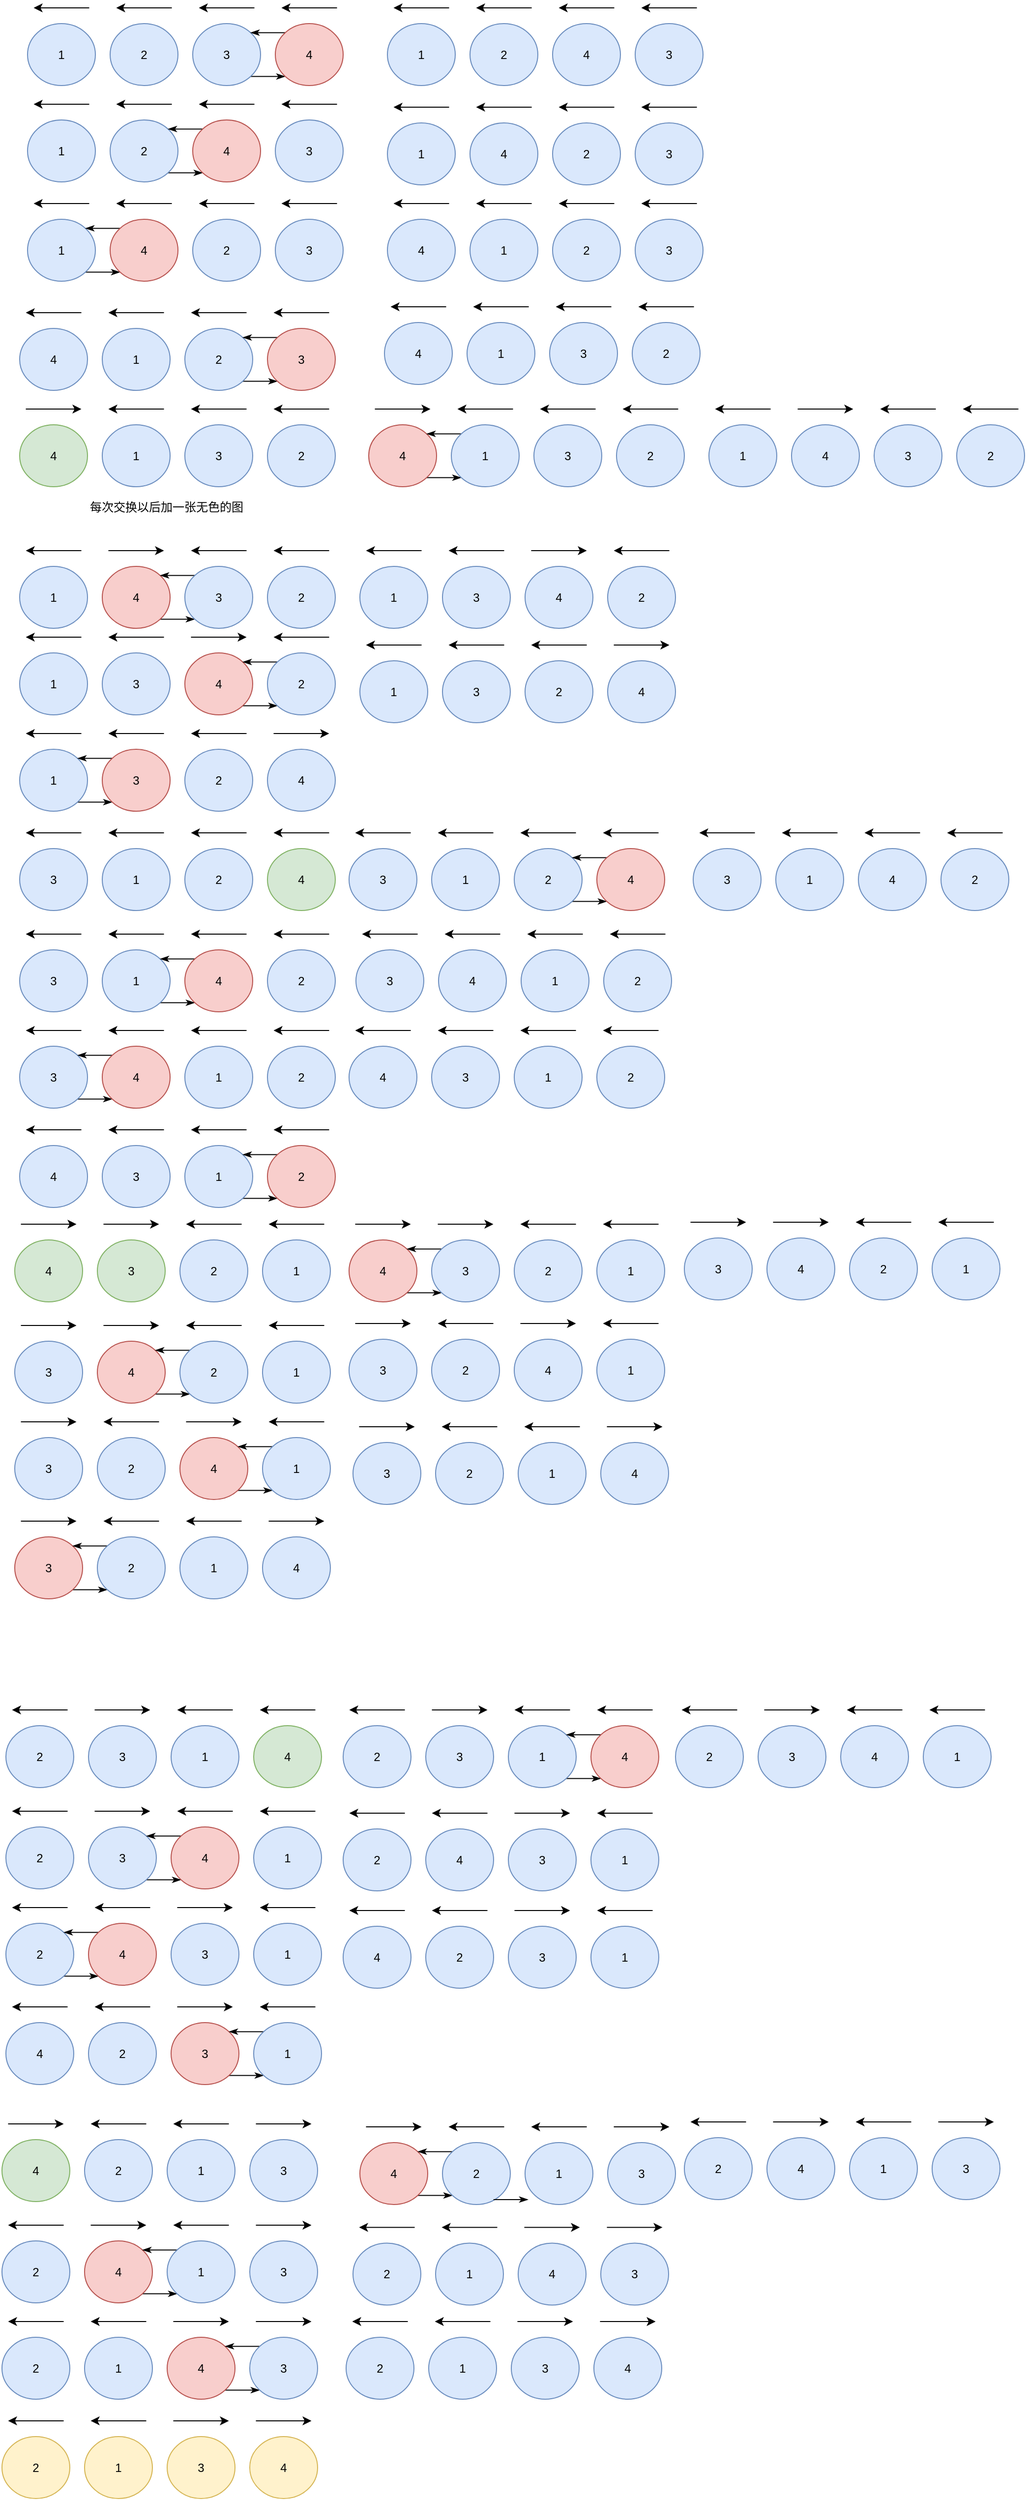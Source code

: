 <mxfile version="16.5.1" type="device"><diagram id="arqYu7ts0aOSN1E9QM_K" name="第 1 页"><mxGraphModel dx="865" dy="2227" grid="0" gridSize="10" guides="1" tooltips="1" connect="1" arrows="1" fold="1" page="1" pageScale="1" pageWidth="1169" pageHeight="1654" math="0" shadow="0"><root><mxCell id="0"/><mxCell id="1" parent="0"/><mxCell id="SgQOpR7n4S--91W6hgLb-7" value="1" style="ellipse;whiteSpace=wrap;html=1;fillColor=#dae8fc;strokeColor=#6c8ebf;" parent="1" vertex="1"><mxGeometry x="49" y="-1620" width="69" height="63" as="geometry"/></mxCell><mxCell id="SgQOpR7n4S--91W6hgLb-13" value="" style="endArrow=classic;html=1;rounded=0;" parent="1" edge="1"><mxGeometry width="50" height="50" relative="1" as="geometry"><mxPoint x="111.75" y="-1636" as="sourcePoint"/><mxPoint x="55.25" y="-1636" as="targetPoint"/></mxGeometry></mxCell><mxCell id="SgQOpR7n4S--91W6hgLb-18" value="2" style="ellipse;whiteSpace=wrap;html=1;fillColor=#dae8fc;strokeColor=#6c8ebf;" parent="1" vertex="1"><mxGeometry x="133" y="-1620" width="69" height="63" as="geometry"/></mxCell><mxCell id="SgQOpR7n4S--91W6hgLb-19" value="" style="endArrow=classic;html=1;rounded=0;" parent="1" edge="1"><mxGeometry width="50" height="50" relative="1" as="geometry"><mxPoint x="195.75" y="-1636" as="sourcePoint"/><mxPoint x="139.25" y="-1636" as="targetPoint"/></mxGeometry></mxCell><mxCell id="SgQOpR7n4S--91W6hgLb-219" style="edgeStyle=orthogonalEdgeStyle;rounded=0;orthogonalLoop=1;jettySize=auto;html=1;exitX=1;exitY=0.5;exitDx=0;exitDy=0;" parent="1" source="SgQOpR7n4S--91W6hgLb-20" edge="1"><mxGeometry relative="1" as="geometry"><mxPoint x="286.138" y="-1588.31" as="targetPoint"/></mxGeometry></mxCell><mxCell id="SgQOpR7n4S--91W6hgLb-221" style="edgeStyle=orthogonalEdgeStyle;rounded=0;orthogonalLoop=1;jettySize=auto;html=1;exitX=1;exitY=1;exitDx=0;exitDy=0;entryX=0;entryY=1;entryDx=0;entryDy=0;endArrow=classicThin;endFill=1;strokeWidth=1;" parent="1" source="SgQOpR7n4S--91W6hgLb-20" target="SgQOpR7n4S--91W6hgLb-22" edge="1"><mxGeometry relative="1" as="geometry"/></mxCell><mxCell id="SgQOpR7n4S--91W6hgLb-20" value="3" style="ellipse;whiteSpace=wrap;html=1;fillColor=#dae8fc;strokeColor=#6c8ebf;" parent="1" vertex="1"><mxGeometry x="217" y="-1620" width="69" height="63" as="geometry"/></mxCell><mxCell id="SgQOpR7n4S--91W6hgLb-21" value="" style="endArrow=classic;html=1;rounded=0;" parent="1" edge="1"><mxGeometry width="50" height="50" relative="1" as="geometry"><mxPoint x="279.75" y="-1636" as="sourcePoint"/><mxPoint x="223.25" y="-1636" as="targetPoint"/></mxGeometry></mxCell><mxCell id="SgQOpR7n4S--91W6hgLb-220" style="edgeStyle=orthogonalEdgeStyle;rounded=0;orthogonalLoop=1;jettySize=auto;html=1;exitX=0;exitY=0;exitDx=0;exitDy=0;entryX=1;entryY=0;entryDx=0;entryDy=0;endArrow=classicThin;endFill=1;strokeWidth=1;" parent="1" source="SgQOpR7n4S--91W6hgLb-22" target="SgQOpR7n4S--91W6hgLb-20" edge="1"><mxGeometry relative="1" as="geometry"/></mxCell><mxCell id="SgQOpR7n4S--91W6hgLb-22" value="4" style="ellipse;whiteSpace=wrap;html=1;fillColor=#f8cecc;strokeColor=#b85450;" parent="1" vertex="1"><mxGeometry x="301" y="-1620" width="69" height="63" as="geometry"/></mxCell><mxCell id="SgQOpR7n4S--91W6hgLb-23" value="" style="endArrow=classic;html=1;rounded=0;" parent="1" edge="1"><mxGeometry width="50" height="50" relative="1" as="geometry"><mxPoint x="363.75" y="-1636" as="sourcePoint"/><mxPoint x="307.25" y="-1636" as="targetPoint"/></mxGeometry></mxCell><mxCell id="SgQOpR7n4S--91W6hgLb-24" value="1" style="ellipse;whiteSpace=wrap;html=1;fillColor=#dae8fc;strokeColor=#6c8ebf;" parent="1" vertex="1"><mxGeometry x="49" y="-1522" width="69" height="63" as="geometry"/></mxCell><mxCell id="SgQOpR7n4S--91W6hgLb-25" value="" style="endArrow=classic;html=1;rounded=0;" parent="1" edge="1"><mxGeometry width="50" height="50" relative="1" as="geometry"><mxPoint x="111.75" y="-1538" as="sourcePoint"/><mxPoint x="55.25" y="-1538" as="targetPoint"/></mxGeometry></mxCell><mxCell id="SgQOpR7n4S--91W6hgLb-223" style="edgeStyle=orthogonalEdgeStyle;rounded=0;orthogonalLoop=1;jettySize=auto;html=1;exitX=1;exitY=1;exitDx=0;exitDy=0;entryX=0;entryY=1;entryDx=0;entryDy=0;endArrow=classicThin;endFill=1;strokeWidth=1;" parent="1" source="SgQOpR7n4S--91W6hgLb-26" target="SgQOpR7n4S--91W6hgLb-28" edge="1"><mxGeometry relative="1" as="geometry"/></mxCell><mxCell id="SgQOpR7n4S--91W6hgLb-26" value="2" style="ellipse;whiteSpace=wrap;html=1;fillColor=#dae8fc;strokeColor=#6c8ebf;" parent="1" vertex="1"><mxGeometry x="133" y="-1522" width="69" height="63" as="geometry"/></mxCell><mxCell id="SgQOpR7n4S--91W6hgLb-27" value="" style="endArrow=classic;html=1;rounded=0;" parent="1" edge="1"><mxGeometry width="50" height="50" relative="1" as="geometry"><mxPoint x="195.75" y="-1538" as="sourcePoint"/><mxPoint x="139.25" y="-1538" as="targetPoint"/></mxGeometry></mxCell><mxCell id="SgQOpR7n4S--91W6hgLb-222" style="edgeStyle=orthogonalEdgeStyle;rounded=0;orthogonalLoop=1;jettySize=auto;html=1;exitX=0;exitY=0;exitDx=0;exitDy=0;entryX=1;entryY=0;entryDx=0;entryDy=0;endArrow=classicThin;endFill=1;strokeWidth=1;" parent="1" source="SgQOpR7n4S--91W6hgLb-28" target="SgQOpR7n4S--91W6hgLb-26" edge="1"><mxGeometry relative="1" as="geometry"/></mxCell><mxCell id="SgQOpR7n4S--91W6hgLb-28" value="4" style="ellipse;whiteSpace=wrap;html=1;fillColor=#f8cecc;strokeColor=#b85450;" parent="1" vertex="1"><mxGeometry x="217" y="-1522" width="69" height="63" as="geometry"/></mxCell><mxCell id="SgQOpR7n4S--91W6hgLb-29" value="" style="endArrow=classic;html=1;rounded=0;" parent="1" edge="1"><mxGeometry width="50" height="50" relative="1" as="geometry"><mxPoint x="279.75" y="-1538" as="sourcePoint"/><mxPoint x="223.25" y="-1538" as="targetPoint"/></mxGeometry></mxCell><mxCell id="SgQOpR7n4S--91W6hgLb-30" value="3" style="ellipse;whiteSpace=wrap;html=1;fillColor=#dae8fc;strokeColor=#6c8ebf;" parent="1" vertex="1"><mxGeometry x="301" y="-1522" width="69" height="63" as="geometry"/></mxCell><mxCell id="SgQOpR7n4S--91W6hgLb-31" value="" style="endArrow=classic;html=1;rounded=0;" parent="1" edge="1"><mxGeometry width="50" height="50" relative="1" as="geometry"><mxPoint x="363.75" y="-1538" as="sourcePoint"/><mxPoint x="307.25" y="-1538" as="targetPoint"/></mxGeometry></mxCell><mxCell id="SgQOpR7n4S--91W6hgLb-225" style="edgeStyle=orthogonalEdgeStyle;rounded=0;orthogonalLoop=1;jettySize=auto;html=1;exitX=1;exitY=1;exitDx=0;exitDy=0;entryX=0;entryY=1;entryDx=0;entryDy=0;endArrow=classicThin;endFill=1;strokeWidth=1;" parent="1" source="SgQOpR7n4S--91W6hgLb-40" target="SgQOpR7n4S--91W6hgLb-42" edge="1"><mxGeometry relative="1" as="geometry"/></mxCell><mxCell id="SgQOpR7n4S--91W6hgLb-40" value="1" style="ellipse;whiteSpace=wrap;html=1;fillColor=#dae8fc;strokeColor=#6c8ebf;" parent="1" vertex="1"><mxGeometry x="49" y="-1421" width="69" height="63" as="geometry"/></mxCell><mxCell id="SgQOpR7n4S--91W6hgLb-41" value="" style="endArrow=classic;html=1;rounded=0;" parent="1" edge="1"><mxGeometry width="50" height="50" relative="1" as="geometry"><mxPoint x="111.75" y="-1437" as="sourcePoint"/><mxPoint x="55.25" y="-1437" as="targetPoint"/></mxGeometry></mxCell><mxCell id="SgQOpR7n4S--91W6hgLb-224" style="edgeStyle=orthogonalEdgeStyle;rounded=0;orthogonalLoop=1;jettySize=auto;html=1;exitX=0;exitY=0;exitDx=0;exitDy=0;entryX=1;entryY=0;entryDx=0;entryDy=0;endArrow=classicThin;endFill=1;strokeWidth=1;" parent="1" source="SgQOpR7n4S--91W6hgLb-42" target="SgQOpR7n4S--91W6hgLb-40" edge="1"><mxGeometry relative="1" as="geometry"/></mxCell><mxCell id="SgQOpR7n4S--91W6hgLb-42" value="4" style="ellipse;whiteSpace=wrap;html=1;fillColor=#f8cecc;strokeColor=#b85450;" parent="1" vertex="1"><mxGeometry x="133" y="-1421" width="69" height="63" as="geometry"/></mxCell><mxCell id="SgQOpR7n4S--91W6hgLb-43" value="" style="endArrow=classic;html=1;rounded=0;" parent="1" edge="1"><mxGeometry width="50" height="50" relative="1" as="geometry"><mxPoint x="195.75" y="-1437" as="sourcePoint"/><mxPoint x="139.25" y="-1437" as="targetPoint"/></mxGeometry></mxCell><mxCell id="SgQOpR7n4S--91W6hgLb-44" value="2" style="ellipse;whiteSpace=wrap;html=1;fillColor=#dae8fc;strokeColor=#6c8ebf;" parent="1" vertex="1"><mxGeometry x="217" y="-1421" width="69" height="63" as="geometry"/></mxCell><mxCell id="SgQOpR7n4S--91W6hgLb-45" value="" style="endArrow=classic;html=1;rounded=0;" parent="1" edge="1"><mxGeometry width="50" height="50" relative="1" as="geometry"><mxPoint x="279.75" y="-1437" as="sourcePoint"/><mxPoint x="223.25" y="-1437" as="targetPoint"/></mxGeometry></mxCell><mxCell id="SgQOpR7n4S--91W6hgLb-46" value="3" style="ellipse;whiteSpace=wrap;html=1;fillColor=#dae8fc;strokeColor=#6c8ebf;" parent="1" vertex="1"><mxGeometry x="301" y="-1421" width="69" height="63" as="geometry"/></mxCell><mxCell id="SgQOpR7n4S--91W6hgLb-47" value="" style="endArrow=classic;html=1;rounded=0;" parent="1" edge="1"><mxGeometry width="50" height="50" relative="1" as="geometry"><mxPoint x="363.75" y="-1437" as="sourcePoint"/><mxPoint x="307.25" y="-1437" as="targetPoint"/></mxGeometry></mxCell><mxCell id="SgQOpR7n4S--91W6hgLb-48" value="4" style="ellipse;whiteSpace=wrap;html=1;fillColor=#dae8fc;strokeColor=#6c8ebf;" parent="1" vertex="1"><mxGeometry x="41" y="-1310" width="69" height="63" as="geometry"/></mxCell><mxCell id="SgQOpR7n4S--91W6hgLb-49" value="" style="endArrow=classic;html=1;rounded=0;" parent="1" edge="1"><mxGeometry width="50" height="50" relative="1" as="geometry"><mxPoint x="103.75" y="-1326" as="sourcePoint"/><mxPoint x="47.25" y="-1326" as="targetPoint"/></mxGeometry></mxCell><mxCell id="SgQOpR7n4S--91W6hgLb-50" value="1" style="ellipse;whiteSpace=wrap;html=1;fillColor=#dae8fc;strokeColor=#6c8ebf;" parent="1" vertex="1"><mxGeometry x="125" y="-1310" width="69" height="63" as="geometry"/></mxCell><mxCell id="SgQOpR7n4S--91W6hgLb-51" value="" style="endArrow=classic;html=1;rounded=0;" parent="1" edge="1"><mxGeometry width="50" height="50" relative="1" as="geometry"><mxPoint x="187.75" y="-1326" as="sourcePoint"/><mxPoint x="131.25" y="-1326" as="targetPoint"/></mxGeometry></mxCell><mxCell id="SgQOpR7n4S--91W6hgLb-227" style="edgeStyle=orthogonalEdgeStyle;rounded=0;orthogonalLoop=1;jettySize=auto;html=1;exitX=1;exitY=1;exitDx=0;exitDy=0;entryX=0;entryY=1;entryDx=0;entryDy=0;endArrow=classicThin;endFill=1;strokeWidth=1;" parent="1" source="SgQOpR7n4S--91W6hgLb-52" target="SgQOpR7n4S--91W6hgLb-54" edge="1"><mxGeometry relative="1" as="geometry"/></mxCell><mxCell id="SgQOpR7n4S--91W6hgLb-52" value="2" style="ellipse;whiteSpace=wrap;html=1;fillColor=#dae8fc;strokeColor=#6c8ebf;" parent="1" vertex="1"><mxGeometry x="209" y="-1310" width="69" height="63" as="geometry"/></mxCell><mxCell id="SgQOpR7n4S--91W6hgLb-53" value="" style="endArrow=classic;html=1;rounded=0;" parent="1" edge="1"><mxGeometry width="50" height="50" relative="1" as="geometry"><mxPoint x="271.75" y="-1326" as="sourcePoint"/><mxPoint x="215.25" y="-1326" as="targetPoint"/></mxGeometry></mxCell><mxCell id="SgQOpR7n4S--91W6hgLb-226" style="edgeStyle=orthogonalEdgeStyle;rounded=0;orthogonalLoop=1;jettySize=auto;html=1;exitX=0;exitY=0;exitDx=0;exitDy=0;entryX=1;entryY=0;entryDx=0;entryDy=0;endArrow=classicThin;endFill=1;strokeWidth=1;" parent="1" source="SgQOpR7n4S--91W6hgLb-54" target="SgQOpR7n4S--91W6hgLb-52" edge="1"><mxGeometry relative="1" as="geometry"/></mxCell><mxCell id="SgQOpR7n4S--91W6hgLb-54" value="3" style="ellipse;whiteSpace=wrap;html=1;fillColor=#f8cecc;strokeColor=#b85450;" parent="1" vertex="1"><mxGeometry x="293" y="-1310" width="69" height="63" as="geometry"/></mxCell><mxCell id="SgQOpR7n4S--91W6hgLb-55" value="" style="endArrow=classic;html=1;rounded=0;" parent="1" edge="1"><mxGeometry width="50" height="50" relative="1" as="geometry"><mxPoint x="355.75" y="-1326" as="sourcePoint"/><mxPoint x="299.25" y="-1326" as="targetPoint"/></mxGeometry></mxCell><mxCell id="SgQOpR7n4S--91W6hgLb-56" value="4" style="ellipse;whiteSpace=wrap;html=1;fillColor=#d5e8d4;strokeColor=#82b366;" parent="1" vertex="1"><mxGeometry x="41" y="-1212" width="69" height="63" as="geometry"/></mxCell><mxCell id="SgQOpR7n4S--91W6hgLb-57" value="" style="endArrow=classic;html=1;rounded=0;" parent="1" edge="1"><mxGeometry width="50" height="50" relative="1" as="geometry"><mxPoint x="47.25" y="-1228" as="sourcePoint"/><mxPoint x="103.75" y="-1228" as="targetPoint"/></mxGeometry></mxCell><mxCell id="SgQOpR7n4S--91W6hgLb-58" value="1" style="ellipse;whiteSpace=wrap;html=1;fillColor=#dae8fc;strokeColor=#6c8ebf;" parent="1" vertex="1"><mxGeometry x="125" y="-1212" width="69" height="63" as="geometry"/></mxCell><mxCell id="SgQOpR7n4S--91W6hgLb-59" value="" style="endArrow=classic;html=1;rounded=0;" parent="1" edge="1"><mxGeometry width="50" height="50" relative="1" as="geometry"><mxPoint x="187.75" y="-1228" as="sourcePoint"/><mxPoint x="131.25" y="-1228" as="targetPoint"/></mxGeometry></mxCell><mxCell id="SgQOpR7n4S--91W6hgLb-60" value="3" style="ellipse;whiteSpace=wrap;html=1;fillColor=#dae8fc;strokeColor=#6c8ebf;" parent="1" vertex="1"><mxGeometry x="209" y="-1212" width="69" height="63" as="geometry"/></mxCell><mxCell id="SgQOpR7n4S--91W6hgLb-61" value="" style="endArrow=classic;html=1;rounded=0;" parent="1" edge="1"><mxGeometry width="50" height="50" relative="1" as="geometry"><mxPoint x="271.75" y="-1228" as="sourcePoint"/><mxPoint x="215.25" y="-1228" as="targetPoint"/></mxGeometry></mxCell><mxCell id="SgQOpR7n4S--91W6hgLb-62" value="2" style="ellipse;whiteSpace=wrap;html=1;fillColor=#dae8fc;strokeColor=#6c8ebf;" parent="1" vertex="1"><mxGeometry x="293" y="-1212" width="69" height="63" as="geometry"/></mxCell><mxCell id="SgQOpR7n4S--91W6hgLb-63" value="" style="endArrow=classic;html=1;rounded=0;" parent="1" edge="1"><mxGeometry width="50" height="50" relative="1" as="geometry"><mxPoint x="355.75" y="-1228" as="sourcePoint"/><mxPoint x="299.25" y="-1228" as="targetPoint"/></mxGeometry></mxCell><mxCell id="SgQOpR7n4S--91W6hgLb-64" value="1" style="ellipse;whiteSpace=wrap;html=1;fillColor=#dae8fc;strokeColor=#6c8ebf;" parent="1" vertex="1"><mxGeometry x="41" y="-1068" width="69" height="63" as="geometry"/></mxCell><mxCell id="SgQOpR7n4S--91W6hgLb-65" value="" style="endArrow=classic;html=1;rounded=0;" parent="1" edge="1"><mxGeometry width="50" height="50" relative="1" as="geometry"><mxPoint x="103.75" y="-1084" as="sourcePoint"/><mxPoint x="47.25" y="-1084" as="targetPoint"/></mxGeometry></mxCell><mxCell id="SgQOpR7n4S--91W6hgLb-242" style="edgeStyle=orthogonalEdgeStyle;rounded=0;orthogonalLoop=1;jettySize=auto;html=1;exitX=1;exitY=1;exitDx=0;exitDy=0;entryX=0;entryY=1;entryDx=0;entryDy=0;endArrow=classicThin;endFill=1;strokeWidth=1;" parent="1" source="SgQOpR7n4S--91W6hgLb-66" target="SgQOpR7n4S--91W6hgLb-68" edge="1"><mxGeometry relative="1" as="geometry"/></mxCell><mxCell id="SgQOpR7n4S--91W6hgLb-66" value="4" style="ellipse;whiteSpace=wrap;html=1;fillColor=#f8cecc;strokeColor=#b85450;" parent="1" vertex="1"><mxGeometry x="125" y="-1068" width="69" height="63" as="geometry"/></mxCell><mxCell id="SgQOpR7n4S--91W6hgLb-67" value="" style="endArrow=classic;html=1;rounded=0;" parent="1" edge="1"><mxGeometry width="50" height="50" relative="1" as="geometry"><mxPoint x="131.25" y="-1084" as="sourcePoint"/><mxPoint x="187.75" y="-1084" as="targetPoint"/></mxGeometry></mxCell><mxCell id="SgQOpR7n4S--91W6hgLb-241" style="edgeStyle=orthogonalEdgeStyle;rounded=0;orthogonalLoop=1;jettySize=auto;html=1;exitX=0;exitY=0;exitDx=0;exitDy=0;entryX=1;entryY=0;entryDx=0;entryDy=0;endArrow=classicThin;endFill=1;strokeWidth=1;" parent="1" source="SgQOpR7n4S--91W6hgLb-68" target="SgQOpR7n4S--91W6hgLb-66" edge="1"><mxGeometry relative="1" as="geometry"/></mxCell><mxCell id="SgQOpR7n4S--91W6hgLb-68" value="3" style="ellipse;whiteSpace=wrap;html=1;fillColor=#dae8fc;strokeColor=#6c8ebf;" parent="1" vertex="1"><mxGeometry x="209" y="-1068" width="69" height="63" as="geometry"/></mxCell><mxCell id="SgQOpR7n4S--91W6hgLb-69" value="" style="endArrow=classic;html=1;rounded=0;" parent="1" edge="1"><mxGeometry width="50" height="50" relative="1" as="geometry"><mxPoint x="271.75" y="-1084" as="sourcePoint"/><mxPoint x="215.25" y="-1084" as="targetPoint"/></mxGeometry></mxCell><mxCell id="SgQOpR7n4S--91W6hgLb-70" value="2" style="ellipse;whiteSpace=wrap;html=1;fillColor=#dae8fc;strokeColor=#6c8ebf;" parent="1" vertex="1"><mxGeometry x="293" y="-1068" width="69" height="63" as="geometry"/></mxCell><mxCell id="SgQOpR7n4S--91W6hgLb-71" value="" style="endArrow=classic;html=1;rounded=0;" parent="1" edge="1"><mxGeometry width="50" height="50" relative="1" as="geometry"><mxPoint x="355.75" y="-1084" as="sourcePoint"/><mxPoint x="299.25" y="-1084" as="targetPoint"/></mxGeometry></mxCell><mxCell id="SgQOpR7n4S--91W6hgLb-72" value="1" style="ellipse;whiteSpace=wrap;html=1;fillColor=#dae8fc;strokeColor=#6c8ebf;" parent="1" vertex="1"><mxGeometry x="41" y="-980" width="69" height="63" as="geometry"/></mxCell><mxCell id="SgQOpR7n4S--91W6hgLb-73" value="" style="endArrow=classic;html=1;rounded=0;" parent="1" edge="1"><mxGeometry width="50" height="50" relative="1" as="geometry"><mxPoint x="103.75" y="-996" as="sourcePoint"/><mxPoint x="47.25" y="-996" as="targetPoint"/></mxGeometry></mxCell><mxCell id="SgQOpR7n4S--91W6hgLb-74" value="3" style="ellipse;whiteSpace=wrap;html=1;fillColor=#dae8fc;strokeColor=#6c8ebf;" parent="1" vertex="1"><mxGeometry x="125" y="-980" width="69" height="63" as="geometry"/></mxCell><mxCell id="SgQOpR7n4S--91W6hgLb-75" value="" style="endArrow=classic;html=1;rounded=0;" parent="1" edge="1"><mxGeometry width="50" height="50" relative="1" as="geometry"><mxPoint x="187.75" y="-996" as="sourcePoint"/><mxPoint x="131.25" y="-996" as="targetPoint"/></mxGeometry></mxCell><mxCell id="SgQOpR7n4S--91W6hgLb-244" style="edgeStyle=orthogonalEdgeStyle;rounded=0;orthogonalLoop=1;jettySize=auto;html=1;exitX=1;exitY=1;exitDx=0;exitDy=0;entryX=0;entryY=1;entryDx=0;entryDy=0;endArrow=classicThin;endFill=1;strokeWidth=1;" parent="1" source="SgQOpR7n4S--91W6hgLb-76" target="SgQOpR7n4S--91W6hgLb-78" edge="1"><mxGeometry relative="1" as="geometry"/></mxCell><mxCell id="SgQOpR7n4S--91W6hgLb-76" value="4" style="ellipse;whiteSpace=wrap;html=1;fillColor=#f8cecc;strokeColor=#b85450;" parent="1" vertex="1"><mxGeometry x="209" y="-980" width="69" height="63" as="geometry"/></mxCell><mxCell id="SgQOpR7n4S--91W6hgLb-77" value="" style="endArrow=classic;html=1;rounded=0;" parent="1" edge="1"><mxGeometry width="50" height="50" relative="1" as="geometry"><mxPoint x="215.25" y="-996" as="sourcePoint"/><mxPoint x="271.75" y="-996" as="targetPoint"/></mxGeometry></mxCell><mxCell id="SgQOpR7n4S--91W6hgLb-243" style="edgeStyle=orthogonalEdgeStyle;rounded=0;orthogonalLoop=1;jettySize=auto;html=1;exitX=0;exitY=0;exitDx=0;exitDy=0;entryX=1;entryY=0;entryDx=0;entryDy=0;endArrow=classicThin;endFill=1;strokeWidth=1;" parent="1" source="SgQOpR7n4S--91W6hgLb-78" target="SgQOpR7n4S--91W6hgLb-76" edge="1"><mxGeometry relative="1" as="geometry"/></mxCell><mxCell id="SgQOpR7n4S--91W6hgLb-78" value="2" style="ellipse;whiteSpace=wrap;html=1;fillColor=#dae8fc;strokeColor=#6c8ebf;" parent="1" vertex="1"><mxGeometry x="293" y="-980" width="69" height="63" as="geometry"/></mxCell><mxCell id="SgQOpR7n4S--91W6hgLb-79" value="" style="endArrow=classic;html=1;rounded=0;" parent="1" edge="1"><mxGeometry width="50" height="50" relative="1" as="geometry"><mxPoint x="355.75" y="-996" as="sourcePoint"/><mxPoint x="299.25" y="-996" as="targetPoint"/></mxGeometry></mxCell><mxCell id="SgQOpR7n4S--91W6hgLb-246" style="edgeStyle=orthogonalEdgeStyle;rounded=0;orthogonalLoop=1;jettySize=auto;html=1;exitX=1;exitY=1;exitDx=0;exitDy=0;entryX=0;entryY=1;entryDx=0;entryDy=0;endArrow=classicThin;endFill=1;strokeWidth=1;" parent="1" source="SgQOpR7n4S--91W6hgLb-80" target="SgQOpR7n4S--91W6hgLb-82" edge="1"><mxGeometry relative="1" as="geometry"/></mxCell><mxCell id="SgQOpR7n4S--91W6hgLb-80" value="1" style="ellipse;whiteSpace=wrap;html=1;fillColor=#dae8fc;strokeColor=#6c8ebf;" parent="1" vertex="1"><mxGeometry x="41" y="-882" width="69" height="63" as="geometry"/></mxCell><mxCell id="SgQOpR7n4S--91W6hgLb-81" value="" style="endArrow=classic;html=1;rounded=0;" parent="1" edge="1"><mxGeometry width="50" height="50" relative="1" as="geometry"><mxPoint x="103.75" y="-898" as="sourcePoint"/><mxPoint x="47.25" y="-898" as="targetPoint"/></mxGeometry></mxCell><mxCell id="SgQOpR7n4S--91W6hgLb-245" style="edgeStyle=orthogonalEdgeStyle;rounded=0;orthogonalLoop=1;jettySize=auto;html=1;exitX=0;exitY=0;exitDx=0;exitDy=0;entryX=1;entryY=0;entryDx=0;entryDy=0;endArrow=classicThin;endFill=1;strokeWidth=1;" parent="1" source="SgQOpR7n4S--91W6hgLb-82" target="SgQOpR7n4S--91W6hgLb-80" edge="1"><mxGeometry relative="1" as="geometry"/></mxCell><mxCell id="SgQOpR7n4S--91W6hgLb-82" value="3" style="ellipse;whiteSpace=wrap;html=1;fillColor=#f8cecc;strokeColor=#b85450;" parent="1" vertex="1"><mxGeometry x="125" y="-882" width="69" height="63" as="geometry"/></mxCell><mxCell id="SgQOpR7n4S--91W6hgLb-83" value="" style="endArrow=classic;html=1;rounded=0;" parent="1" edge="1"><mxGeometry width="50" height="50" relative="1" as="geometry"><mxPoint x="187.75" y="-898" as="sourcePoint"/><mxPoint x="131.25" y="-898" as="targetPoint"/></mxGeometry></mxCell><mxCell id="SgQOpR7n4S--91W6hgLb-84" value="2" style="ellipse;whiteSpace=wrap;html=1;fillColor=#dae8fc;strokeColor=#6c8ebf;" parent="1" vertex="1"><mxGeometry x="209" y="-882" width="69" height="63" as="geometry"/></mxCell><mxCell id="SgQOpR7n4S--91W6hgLb-85" value="" style="endArrow=classic;html=1;rounded=0;" parent="1" edge="1"><mxGeometry width="50" height="50" relative="1" as="geometry"><mxPoint x="271.75" y="-898" as="sourcePoint"/><mxPoint x="215.25" y="-898" as="targetPoint"/></mxGeometry></mxCell><mxCell id="SgQOpR7n4S--91W6hgLb-86" value="4" style="ellipse;whiteSpace=wrap;html=1;fillColor=#dae8fc;strokeColor=#6c8ebf;" parent="1" vertex="1"><mxGeometry x="293" y="-882" width="69" height="63" as="geometry"/></mxCell><mxCell id="SgQOpR7n4S--91W6hgLb-87" value="" style="endArrow=classic;html=1;rounded=0;" parent="1" edge="1"><mxGeometry width="50" height="50" relative="1" as="geometry"><mxPoint x="299.25" y="-898" as="sourcePoint"/><mxPoint x="355.75" y="-898" as="targetPoint"/></mxGeometry></mxCell><mxCell id="SgQOpR7n4S--91W6hgLb-88" value="3" style="ellipse;whiteSpace=wrap;html=1;fillColor=#dae8fc;strokeColor=#6c8ebf;" parent="1" vertex="1"><mxGeometry x="41" y="-781" width="69" height="63" as="geometry"/></mxCell><mxCell id="SgQOpR7n4S--91W6hgLb-89" value="" style="endArrow=classic;html=1;rounded=0;" parent="1" edge="1"><mxGeometry width="50" height="50" relative="1" as="geometry"><mxPoint x="103.75" y="-797" as="sourcePoint"/><mxPoint x="47.25" y="-797" as="targetPoint"/></mxGeometry></mxCell><mxCell id="SgQOpR7n4S--91W6hgLb-90" value="1" style="ellipse;whiteSpace=wrap;html=1;fillColor=#dae8fc;strokeColor=#6c8ebf;" parent="1" vertex="1"><mxGeometry x="125" y="-781" width="69" height="63" as="geometry"/></mxCell><mxCell id="SgQOpR7n4S--91W6hgLb-91" value="" style="endArrow=classic;html=1;rounded=0;" parent="1" edge="1"><mxGeometry width="50" height="50" relative="1" as="geometry"><mxPoint x="187.75" y="-797" as="sourcePoint"/><mxPoint x="131.25" y="-797" as="targetPoint"/></mxGeometry></mxCell><mxCell id="SgQOpR7n4S--91W6hgLb-92" value="2" style="ellipse;whiteSpace=wrap;html=1;fillColor=#dae8fc;strokeColor=#6c8ebf;" parent="1" vertex="1"><mxGeometry x="209" y="-781" width="69" height="63" as="geometry"/></mxCell><mxCell id="SgQOpR7n4S--91W6hgLb-93" value="" style="endArrow=classic;html=1;rounded=0;" parent="1" edge="1"><mxGeometry width="50" height="50" relative="1" as="geometry"><mxPoint x="271.75" y="-797" as="sourcePoint"/><mxPoint x="215.25" y="-797" as="targetPoint"/></mxGeometry></mxCell><mxCell id="SgQOpR7n4S--91W6hgLb-94" value="4" style="ellipse;whiteSpace=wrap;html=1;fillColor=#d5e8d4;strokeColor=#82b366;" parent="1" vertex="1"><mxGeometry x="293" y="-781" width="69" height="63" as="geometry"/></mxCell><mxCell id="SgQOpR7n4S--91W6hgLb-95" value="" style="endArrow=classic;html=1;rounded=0;" parent="1" edge="1"><mxGeometry width="50" height="50" relative="1" as="geometry"><mxPoint x="355.75" y="-797" as="sourcePoint"/><mxPoint x="299.25" y="-797" as="targetPoint"/></mxGeometry></mxCell><mxCell id="SgQOpR7n4S--91W6hgLb-96" value="3" style="ellipse;whiteSpace=wrap;html=1;fillColor=#dae8fc;strokeColor=#6c8ebf;" parent="1" vertex="1"><mxGeometry x="41" y="-678" width="69" height="63" as="geometry"/></mxCell><mxCell id="SgQOpR7n4S--91W6hgLb-97" value="" style="endArrow=classic;html=1;rounded=0;" parent="1" edge="1"><mxGeometry width="50" height="50" relative="1" as="geometry"><mxPoint x="103.75" y="-694" as="sourcePoint"/><mxPoint x="47.25" y="-694" as="targetPoint"/></mxGeometry></mxCell><mxCell id="SgQOpR7n4S--91W6hgLb-258" style="edgeStyle=orthogonalEdgeStyle;rounded=0;orthogonalLoop=1;jettySize=auto;html=1;exitX=1;exitY=1;exitDx=0;exitDy=0;entryX=0;entryY=1;entryDx=0;entryDy=0;endArrow=classicThin;endFill=1;strokeWidth=1;" parent="1" source="SgQOpR7n4S--91W6hgLb-98" target="SgQOpR7n4S--91W6hgLb-100" edge="1"><mxGeometry relative="1" as="geometry"/></mxCell><mxCell id="SgQOpR7n4S--91W6hgLb-98" value="1" style="ellipse;whiteSpace=wrap;html=1;fillColor=#dae8fc;strokeColor=#6c8ebf;" parent="1" vertex="1"><mxGeometry x="125" y="-678" width="69" height="63" as="geometry"/></mxCell><mxCell id="SgQOpR7n4S--91W6hgLb-99" value="" style="endArrow=classic;html=1;rounded=0;" parent="1" edge="1"><mxGeometry width="50" height="50" relative="1" as="geometry"><mxPoint x="187.75" y="-694" as="sourcePoint"/><mxPoint x="131.25" y="-694" as="targetPoint"/></mxGeometry></mxCell><mxCell id="SgQOpR7n4S--91W6hgLb-257" style="edgeStyle=orthogonalEdgeStyle;rounded=0;orthogonalLoop=1;jettySize=auto;html=1;exitX=0;exitY=0;exitDx=0;exitDy=0;entryX=1;entryY=0;entryDx=0;entryDy=0;endArrow=classicThin;endFill=1;strokeWidth=1;" parent="1" source="SgQOpR7n4S--91W6hgLb-100" target="SgQOpR7n4S--91W6hgLb-98" edge="1"><mxGeometry relative="1" as="geometry"/></mxCell><mxCell id="SgQOpR7n4S--91W6hgLb-100" value="4" style="ellipse;whiteSpace=wrap;html=1;fillColor=#f8cecc;strokeColor=#b85450;" parent="1" vertex="1"><mxGeometry x="209" y="-678" width="69" height="63" as="geometry"/></mxCell><mxCell id="SgQOpR7n4S--91W6hgLb-101" value="" style="endArrow=classic;html=1;rounded=0;" parent="1" edge="1"><mxGeometry width="50" height="50" relative="1" as="geometry"><mxPoint x="271.75" y="-694" as="sourcePoint"/><mxPoint x="215.25" y="-694" as="targetPoint"/></mxGeometry></mxCell><mxCell id="SgQOpR7n4S--91W6hgLb-102" value="2" style="ellipse;whiteSpace=wrap;html=1;fillColor=#dae8fc;strokeColor=#6c8ebf;" parent="1" vertex="1"><mxGeometry x="293" y="-678" width="69" height="63" as="geometry"/></mxCell><mxCell id="SgQOpR7n4S--91W6hgLb-103" value="" style="endArrow=classic;html=1;rounded=0;" parent="1" edge="1"><mxGeometry width="50" height="50" relative="1" as="geometry"><mxPoint x="355.75" y="-694" as="sourcePoint"/><mxPoint x="299.25" y="-694" as="targetPoint"/></mxGeometry></mxCell><mxCell id="SgQOpR7n4S--91W6hgLb-260" style="edgeStyle=orthogonalEdgeStyle;rounded=0;orthogonalLoop=1;jettySize=auto;html=1;exitX=1;exitY=1;exitDx=0;exitDy=0;entryX=0;entryY=1;entryDx=0;entryDy=0;endArrow=classicThin;endFill=1;strokeWidth=1;" parent="1" source="SgQOpR7n4S--91W6hgLb-104" target="SgQOpR7n4S--91W6hgLb-106" edge="1"><mxGeometry relative="1" as="geometry"/></mxCell><mxCell id="SgQOpR7n4S--91W6hgLb-104" value="3" style="ellipse;whiteSpace=wrap;html=1;fillColor=#dae8fc;strokeColor=#6c8ebf;" parent="1" vertex="1"><mxGeometry x="41" y="-580" width="69" height="63" as="geometry"/></mxCell><mxCell id="SgQOpR7n4S--91W6hgLb-105" value="" style="endArrow=classic;html=1;rounded=0;" parent="1" edge="1"><mxGeometry width="50" height="50" relative="1" as="geometry"><mxPoint x="103.75" y="-596" as="sourcePoint"/><mxPoint x="47.25" y="-596" as="targetPoint"/></mxGeometry></mxCell><mxCell id="SgQOpR7n4S--91W6hgLb-259" style="edgeStyle=orthogonalEdgeStyle;rounded=0;orthogonalLoop=1;jettySize=auto;html=1;exitX=0;exitY=0;exitDx=0;exitDy=0;entryX=1;entryY=0;entryDx=0;entryDy=0;endArrow=classicThin;endFill=1;strokeWidth=1;" parent="1" source="SgQOpR7n4S--91W6hgLb-106" target="SgQOpR7n4S--91W6hgLb-104" edge="1"><mxGeometry relative="1" as="geometry"/></mxCell><mxCell id="SgQOpR7n4S--91W6hgLb-106" value="4" style="ellipse;whiteSpace=wrap;html=1;fillColor=#f8cecc;strokeColor=#b85450;" parent="1" vertex="1"><mxGeometry x="125" y="-580" width="69" height="63" as="geometry"/></mxCell><mxCell id="SgQOpR7n4S--91W6hgLb-107" value="" style="endArrow=classic;html=1;rounded=0;" parent="1" edge="1"><mxGeometry width="50" height="50" relative="1" as="geometry"><mxPoint x="187.75" y="-596" as="sourcePoint"/><mxPoint x="131.25" y="-596" as="targetPoint"/></mxGeometry></mxCell><mxCell id="SgQOpR7n4S--91W6hgLb-108" value="1" style="ellipse;whiteSpace=wrap;html=1;fillColor=#dae8fc;strokeColor=#6c8ebf;" parent="1" vertex="1"><mxGeometry x="209" y="-580" width="69" height="63" as="geometry"/></mxCell><mxCell id="SgQOpR7n4S--91W6hgLb-109" value="" style="endArrow=classic;html=1;rounded=0;" parent="1" edge="1"><mxGeometry width="50" height="50" relative="1" as="geometry"><mxPoint x="271.75" y="-596" as="sourcePoint"/><mxPoint x="215.25" y="-596" as="targetPoint"/></mxGeometry></mxCell><mxCell id="SgQOpR7n4S--91W6hgLb-110" value="2" style="ellipse;whiteSpace=wrap;html=1;fillColor=#dae8fc;strokeColor=#6c8ebf;" parent="1" vertex="1"><mxGeometry x="293" y="-580" width="69" height="63" as="geometry"/></mxCell><mxCell id="SgQOpR7n4S--91W6hgLb-111" value="" style="endArrow=classic;html=1;rounded=0;" parent="1" edge="1"><mxGeometry width="50" height="50" relative="1" as="geometry"><mxPoint x="355.75" y="-596" as="sourcePoint"/><mxPoint x="299.25" y="-596" as="targetPoint"/></mxGeometry></mxCell><mxCell id="SgQOpR7n4S--91W6hgLb-112" value="4" style="ellipse;whiteSpace=wrap;html=1;fillColor=#dae8fc;strokeColor=#6c8ebf;" parent="1" vertex="1"><mxGeometry x="41" y="-479" width="69" height="63" as="geometry"/></mxCell><mxCell id="SgQOpR7n4S--91W6hgLb-113" value="" style="endArrow=classic;html=1;rounded=0;" parent="1" edge="1"><mxGeometry width="50" height="50" relative="1" as="geometry"><mxPoint x="103.75" y="-495" as="sourcePoint"/><mxPoint x="47.25" y="-495" as="targetPoint"/></mxGeometry></mxCell><mxCell id="SgQOpR7n4S--91W6hgLb-114" value="3" style="ellipse;whiteSpace=wrap;html=1;fillColor=#dae8fc;strokeColor=#6c8ebf;" parent="1" vertex="1"><mxGeometry x="125" y="-479" width="69" height="63" as="geometry"/></mxCell><mxCell id="SgQOpR7n4S--91W6hgLb-115" value="" style="endArrow=classic;html=1;rounded=0;" parent="1" edge="1"><mxGeometry width="50" height="50" relative="1" as="geometry"><mxPoint x="187.75" y="-495" as="sourcePoint"/><mxPoint x="131.25" y="-495" as="targetPoint"/></mxGeometry></mxCell><mxCell id="SgQOpR7n4S--91W6hgLb-263" style="edgeStyle=orthogonalEdgeStyle;rounded=0;orthogonalLoop=1;jettySize=auto;html=1;exitX=1;exitY=1;exitDx=0;exitDy=0;entryX=0;entryY=1;entryDx=0;entryDy=0;endArrow=classicThin;endFill=1;strokeWidth=1;" parent="1" source="SgQOpR7n4S--91W6hgLb-116" target="SgQOpR7n4S--91W6hgLb-118" edge="1"><mxGeometry relative="1" as="geometry"/></mxCell><mxCell id="SgQOpR7n4S--91W6hgLb-116" value="1" style="ellipse;whiteSpace=wrap;html=1;fillColor=#dae8fc;strokeColor=#6c8ebf;" parent="1" vertex="1"><mxGeometry x="209" y="-479" width="69" height="63" as="geometry"/></mxCell><mxCell id="SgQOpR7n4S--91W6hgLb-117" value="" style="endArrow=classic;html=1;rounded=0;" parent="1" edge="1"><mxGeometry width="50" height="50" relative="1" as="geometry"><mxPoint x="271.75" y="-495" as="sourcePoint"/><mxPoint x="215.25" y="-495" as="targetPoint"/></mxGeometry></mxCell><mxCell id="SgQOpR7n4S--91W6hgLb-261" style="edgeStyle=orthogonalEdgeStyle;rounded=0;orthogonalLoop=1;jettySize=auto;html=1;exitX=0;exitY=0;exitDx=0;exitDy=0;entryX=1;entryY=0;entryDx=0;entryDy=0;endArrow=classicThin;endFill=1;strokeWidth=1;" parent="1" source="SgQOpR7n4S--91W6hgLb-118" target="SgQOpR7n4S--91W6hgLb-116" edge="1"><mxGeometry relative="1" as="geometry"/></mxCell><mxCell id="SgQOpR7n4S--91W6hgLb-118" value="2" style="ellipse;whiteSpace=wrap;html=1;fillColor=#f8cecc;strokeColor=#b85450;" parent="1" vertex="1"><mxGeometry x="293" y="-479" width="69" height="63" as="geometry"/></mxCell><mxCell id="SgQOpR7n4S--91W6hgLb-119" value="" style="endArrow=classic;html=1;rounded=0;" parent="1" edge="1"><mxGeometry width="50" height="50" relative="1" as="geometry"><mxPoint x="355.75" y="-495" as="sourcePoint"/><mxPoint x="299.25" y="-495" as="targetPoint"/></mxGeometry></mxCell><mxCell id="SgQOpR7n4S--91W6hgLb-122" value="4" style="ellipse;whiteSpace=wrap;html=1;fillColor=#d5e8d4;strokeColor=#82b366;" parent="1" vertex="1"><mxGeometry x="36" y="-383" width="69" height="63" as="geometry"/></mxCell><mxCell id="SgQOpR7n4S--91W6hgLb-123" value="" style="endArrow=classic;html=1;rounded=0;" parent="1" edge="1"><mxGeometry width="50" height="50" relative="1" as="geometry"><mxPoint x="42.25" y="-399" as="sourcePoint"/><mxPoint x="98.75" y="-399" as="targetPoint"/></mxGeometry></mxCell><mxCell id="SgQOpR7n4S--91W6hgLb-124" value="3" style="ellipse;whiteSpace=wrap;html=1;fillColor=#d5e8d4;strokeColor=#82b366;" parent="1" vertex="1"><mxGeometry x="120" y="-383" width="69" height="63" as="geometry"/></mxCell><mxCell id="SgQOpR7n4S--91W6hgLb-125" value="" style="endArrow=classic;html=1;rounded=0;" parent="1" edge="1"><mxGeometry width="50" height="50" relative="1" as="geometry"><mxPoint x="126.25" y="-399" as="sourcePoint"/><mxPoint x="182.75" y="-399" as="targetPoint"/></mxGeometry></mxCell><mxCell id="SgQOpR7n4S--91W6hgLb-126" value="2" style="ellipse;whiteSpace=wrap;html=1;fillColor=#dae8fc;strokeColor=#6c8ebf;" parent="1" vertex="1"><mxGeometry x="204" y="-383" width="69" height="63" as="geometry"/></mxCell><mxCell id="SgQOpR7n4S--91W6hgLb-127" value="" style="endArrow=classic;html=1;rounded=0;" parent="1" edge="1"><mxGeometry width="50" height="50" relative="1" as="geometry"><mxPoint x="266.75" y="-399" as="sourcePoint"/><mxPoint x="210.25" y="-399" as="targetPoint"/></mxGeometry></mxCell><mxCell id="SgQOpR7n4S--91W6hgLb-128" value="1" style="ellipse;whiteSpace=wrap;html=1;fillColor=#dae8fc;strokeColor=#6c8ebf;" parent="1" vertex="1"><mxGeometry x="288" y="-383" width="69" height="63" as="geometry"/></mxCell><mxCell id="SgQOpR7n4S--91W6hgLb-129" value="" style="endArrow=classic;html=1;rounded=0;" parent="1" edge="1"><mxGeometry width="50" height="50" relative="1" as="geometry"><mxPoint x="350.75" y="-399" as="sourcePoint"/><mxPoint x="294.25" y="-399" as="targetPoint"/></mxGeometry></mxCell><mxCell id="SgQOpR7n4S--91W6hgLb-130" value="3" style="ellipse;whiteSpace=wrap;html=1;fillColor=#dae8fc;strokeColor=#6c8ebf;" parent="1" vertex="1"><mxGeometry x="36" y="-280" width="69" height="63" as="geometry"/></mxCell><mxCell id="SgQOpR7n4S--91W6hgLb-131" value="" style="endArrow=classic;html=1;rounded=0;" parent="1" edge="1"><mxGeometry width="50" height="50" relative="1" as="geometry"><mxPoint x="42.25" y="-296" as="sourcePoint"/><mxPoint x="98.75" y="-296" as="targetPoint"/></mxGeometry></mxCell><mxCell id="SgQOpR7n4S--91W6hgLb-284" style="edgeStyle=orthogonalEdgeStyle;rounded=0;orthogonalLoop=1;jettySize=auto;html=1;exitX=1;exitY=1;exitDx=0;exitDy=0;entryX=0;entryY=1;entryDx=0;entryDy=0;endArrow=classicThin;endFill=1;strokeWidth=1;" parent="1" source="SgQOpR7n4S--91W6hgLb-132" target="SgQOpR7n4S--91W6hgLb-134" edge="1"><mxGeometry relative="1" as="geometry"/></mxCell><mxCell id="SgQOpR7n4S--91W6hgLb-132" value="4" style="ellipse;whiteSpace=wrap;html=1;fillColor=#f8cecc;strokeColor=#b85450;" parent="1" vertex="1"><mxGeometry x="120" y="-280" width="69" height="63" as="geometry"/></mxCell><mxCell id="SgQOpR7n4S--91W6hgLb-133" value="" style="endArrow=classic;html=1;rounded=0;" parent="1" edge="1"><mxGeometry width="50" height="50" relative="1" as="geometry"><mxPoint x="126.25" y="-296" as="sourcePoint"/><mxPoint x="182.75" y="-296" as="targetPoint"/></mxGeometry></mxCell><mxCell id="SgQOpR7n4S--91W6hgLb-283" style="edgeStyle=orthogonalEdgeStyle;rounded=0;orthogonalLoop=1;jettySize=auto;html=1;exitX=0;exitY=0;exitDx=0;exitDy=0;entryX=1;entryY=0;entryDx=0;entryDy=0;endArrow=classicThin;endFill=1;strokeWidth=1;" parent="1" source="SgQOpR7n4S--91W6hgLb-134" target="SgQOpR7n4S--91W6hgLb-132" edge="1"><mxGeometry relative="1" as="geometry"/></mxCell><mxCell id="SgQOpR7n4S--91W6hgLb-134" value="2" style="ellipse;whiteSpace=wrap;html=1;fillColor=#dae8fc;strokeColor=#6c8ebf;" parent="1" vertex="1"><mxGeometry x="204" y="-280" width="69" height="63" as="geometry"/></mxCell><mxCell id="SgQOpR7n4S--91W6hgLb-135" value="" style="endArrow=classic;html=1;rounded=0;" parent="1" edge="1"><mxGeometry width="50" height="50" relative="1" as="geometry"><mxPoint x="266.75" y="-296" as="sourcePoint"/><mxPoint x="210.25" y="-296" as="targetPoint"/></mxGeometry></mxCell><mxCell id="SgQOpR7n4S--91W6hgLb-136" value="1" style="ellipse;whiteSpace=wrap;html=1;fillColor=#dae8fc;strokeColor=#6c8ebf;" parent="1" vertex="1"><mxGeometry x="288" y="-280" width="69" height="63" as="geometry"/></mxCell><mxCell id="SgQOpR7n4S--91W6hgLb-137" value="" style="endArrow=classic;html=1;rounded=0;" parent="1" edge="1"><mxGeometry width="50" height="50" relative="1" as="geometry"><mxPoint x="350.75" y="-296" as="sourcePoint"/><mxPoint x="294.25" y="-296" as="targetPoint"/></mxGeometry></mxCell><mxCell id="SgQOpR7n4S--91W6hgLb-138" value="3" style="ellipse;whiteSpace=wrap;html=1;fillColor=#dae8fc;strokeColor=#6c8ebf;" parent="1" vertex="1"><mxGeometry x="36" y="-182" width="69" height="63" as="geometry"/></mxCell><mxCell id="SgQOpR7n4S--91W6hgLb-139" value="" style="endArrow=classic;html=1;rounded=0;" parent="1" edge="1"><mxGeometry width="50" height="50" relative="1" as="geometry"><mxPoint x="42.25" y="-198" as="sourcePoint"/><mxPoint x="98.75" y="-198" as="targetPoint"/></mxGeometry></mxCell><mxCell id="SgQOpR7n4S--91W6hgLb-140" value="2" style="ellipse;whiteSpace=wrap;html=1;fillColor=#dae8fc;strokeColor=#6c8ebf;" parent="1" vertex="1"><mxGeometry x="120" y="-182" width="69" height="63" as="geometry"/></mxCell><mxCell id="SgQOpR7n4S--91W6hgLb-141" value="" style="endArrow=classic;html=1;rounded=0;" parent="1" edge="1"><mxGeometry width="50" height="50" relative="1" as="geometry"><mxPoint x="182.75" y="-198" as="sourcePoint"/><mxPoint x="126.25" y="-198" as="targetPoint"/></mxGeometry></mxCell><mxCell id="SgQOpR7n4S--91W6hgLb-286" style="edgeStyle=orthogonalEdgeStyle;rounded=0;orthogonalLoop=1;jettySize=auto;html=1;exitX=1;exitY=1;exitDx=0;exitDy=0;entryX=0;entryY=1;entryDx=0;entryDy=0;endArrow=classicThin;endFill=1;strokeWidth=1;" parent="1" source="SgQOpR7n4S--91W6hgLb-142" target="SgQOpR7n4S--91W6hgLb-144" edge="1"><mxGeometry relative="1" as="geometry"/></mxCell><mxCell id="SgQOpR7n4S--91W6hgLb-142" value="4" style="ellipse;whiteSpace=wrap;html=1;fillColor=#f8cecc;strokeColor=#b85450;" parent="1" vertex="1"><mxGeometry x="204" y="-182" width="69" height="63" as="geometry"/></mxCell><mxCell id="SgQOpR7n4S--91W6hgLb-143" value="" style="endArrow=classic;html=1;rounded=0;" parent="1" edge="1"><mxGeometry width="50" height="50" relative="1" as="geometry"><mxPoint x="210.25" y="-198" as="sourcePoint"/><mxPoint x="266.75" y="-198" as="targetPoint"/></mxGeometry></mxCell><mxCell id="SgQOpR7n4S--91W6hgLb-285" style="edgeStyle=orthogonalEdgeStyle;rounded=0;orthogonalLoop=1;jettySize=auto;html=1;exitX=0;exitY=0;exitDx=0;exitDy=0;entryX=1;entryY=0;entryDx=0;entryDy=0;endArrow=classicThin;endFill=1;strokeWidth=1;" parent="1" source="SgQOpR7n4S--91W6hgLb-144" target="SgQOpR7n4S--91W6hgLb-142" edge="1"><mxGeometry relative="1" as="geometry"/></mxCell><mxCell id="SgQOpR7n4S--91W6hgLb-144" value="1" style="ellipse;whiteSpace=wrap;html=1;fillColor=#dae8fc;strokeColor=#6c8ebf;" parent="1" vertex="1"><mxGeometry x="288" y="-182" width="69" height="63" as="geometry"/></mxCell><mxCell id="SgQOpR7n4S--91W6hgLb-145" value="" style="endArrow=classic;html=1;rounded=0;" parent="1" edge="1"><mxGeometry width="50" height="50" relative="1" as="geometry"><mxPoint x="350.75" y="-198" as="sourcePoint"/><mxPoint x="294.25" y="-198" as="targetPoint"/></mxGeometry></mxCell><mxCell id="SgQOpR7n4S--91W6hgLb-287" style="edgeStyle=orthogonalEdgeStyle;rounded=0;orthogonalLoop=1;jettySize=auto;html=1;exitX=1;exitY=1;exitDx=0;exitDy=0;entryX=0;entryY=1;entryDx=0;entryDy=0;endArrow=classicThin;endFill=1;strokeWidth=1;" parent="1" source="SgQOpR7n4S--91W6hgLb-146" target="SgQOpR7n4S--91W6hgLb-148" edge="1"><mxGeometry relative="1" as="geometry"/></mxCell><mxCell id="SgQOpR7n4S--91W6hgLb-146" value="3" style="ellipse;whiteSpace=wrap;html=1;fillColor=#f8cecc;strokeColor=#b85450;" parent="1" vertex="1"><mxGeometry x="36" y="-81" width="69" height="63" as="geometry"/></mxCell><mxCell id="SgQOpR7n4S--91W6hgLb-147" value="" style="endArrow=classic;html=1;rounded=0;" parent="1" edge="1"><mxGeometry width="50" height="50" relative="1" as="geometry"><mxPoint x="42.25" y="-97.0" as="sourcePoint"/><mxPoint x="98.75" y="-97.0" as="targetPoint"/></mxGeometry></mxCell><mxCell id="SgQOpR7n4S--91W6hgLb-288" style="edgeStyle=orthogonalEdgeStyle;rounded=0;orthogonalLoop=1;jettySize=auto;html=1;exitX=0;exitY=0;exitDx=0;exitDy=0;entryX=1;entryY=0;entryDx=0;entryDy=0;endArrow=classicThin;endFill=1;strokeWidth=1;" parent="1" source="SgQOpR7n4S--91W6hgLb-148" target="SgQOpR7n4S--91W6hgLb-146" edge="1"><mxGeometry relative="1" as="geometry"/></mxCell><mxCell id="SgQOpR7n4S--91W6hgLb-148" value="2" style="ellipse;whiteSpace=wrap;html=1;fillColor=#dae8fc;strokeColor=#6c8ebf;" parent="1" vertex="1"><mxGeometry x="120" y="-81" width="69" height="63" as="geometry"/></mxCell><mxCell id="SgQOpR7n4S--91W6hgLb-149" value="" style="endArrow=classic;html=1;rounded=0;" parent="1" edge="1"><mxGeometry width="50" height="50" relative="1" as="geometry"><mxPoint x="182.75" y="-97.0" as="sourcePoint"/><mxPoint x="126.25" y="-97.0" as="targetPoint"/></mxGeometry></mxCell><mxCell id="SgQOpR7n4S--91W6hgLb-150" value="1" style="ellipse;whiteSpace=wrap;html=1;fillColor=#dae8fc;strokeColor=#6c8ebf;" parent="1" vertex="1"><mxGeometry x="204" y="-81" width="69" height="63" as="geometry"/></mxCell><mxCell id="SgQOpR7n4S--91W6hgLb-151" value="" style="endArrow=classic;html=1;rounded=0;" parent="1" edge="1"><mxGeometry width="50" height="50" relative="1" as="geometry"><mxPoint x="266.75" y="-97.0" as="sourcePoint"/><mxPoint x="210.25" y="-97.0" as="targetPoint"/></mxGeometry></mxCell><mxCell id="SgQOpR7n4S--91W6hgLb-152" value="4" style="ellipse;whiteSpace=wrap;html=1;fillColor=#dae8fc;strokeColor=#6c8ebf;" parent="1" vertex="1"><mxGeometry x="288" y="-81" width="69" height="63" as="geometry"/></mxCell><mxCell id="SgQOpR7n4S--91W6hgLb-153" value="" style="endArrow=classic;html=1;rounded=0;" parent="1" edge="1"><mxGeometry width="50" height="50" relative="1" as="geometry"><mxPoint x="294.25" y="-97.0" as="sourcePoint"/><mxPoint x="350.75" y="-97.0" as="targetPoint"/></mxGeometry></mxCell><mxCell id="SgQOpR7n4S--91W6hgLb-154" value="2" style="ellipse;whiteSpace=wrap;html=1;fillColor=#dae8fc;strokeColor=#6c8ebf;" parent="1" vertex="1"><mxGeometry x="27" y="111" width="69" height="63" as="geometry"/></mxCell><mxCell id="SgQOpR7n4S--91W6hgLb-155" value="" style="endArrow=classic;html=1;rounded=0;" parent="1" edge="1"><mxGeometry width="50" height="50" relative="1" as="geometry"><mxPoint x="89.75" y="95" as="sourcePoint"/><mxPoint x="33.25" y="95" as="targetPoint"/></mxGeometry></mxCell><mxCell id="SgQOpR7n4S--91W6hgLb-156" value="3" style="ellipse;whiteSpace=wrap;html=1;fillColor=#dae8fc;strokeColor=#6c8ebf;" parent="1" vertex="1"><mxGeometry x="111" y="111" width="69" height="63" as="geometry"/></mxCell><mxCell id="SgQOpR7n4S--91W6hgLb-157" value="" style="endArrow=classic;html=1;rounded=0;" parent="1" edge="1"><mxGeometry width="50" height="50" relative="1" as="geometry"><mxPoint x="117.25" y="95" as="sourcePoint"/><mxPoint x="173.75" y="95" as="targetPoint"/></mxGeometry></mxCell><mxCell id="SgQOpR7n4S--91W6hgLb-158" value="1" style="ellipse;whiteSpace=wrap;html=1;fillColor=#dae8fc;strokeColor=#6c8ebf;" parent="1" vertex="1"><mxGeometry x="195" y="111" width="69" height="63" as="geometry"/></mxCell><mxCell id="SgQOpR7n4S--91W6hgLb-159" value="" style="endArrow=classic;html=1;rounded=0;" parent="1" edge="1"><mxGeometry width="50" height="50" relative="1" as="geometry"><mxPoint x="257.75" y="95" as="sourcePoint"/><mxPoint x="201.25" y="95" as="targetPoint"/></mxGeometry></mxCell><mxCell id="SgQOpR7n4S--91W6hgLb-160" value="4" style="ellipse;whiteSpace=wrap;html=1;fillColor=#d5e8d4;strokeColor=#82b366;" parent="1" vertex="1"><mxGeometry x="279" y="111" width="69" height="63" as="geometry"/></mxCell><mxCell id="SgQOpR7n4S--91W6hgLb-161" value="" style="endArrow=classic;html=1;rounded=0;" parent="1" edge="1"><mxGeometry width="50" height="50" relative="1" as="geometry"><mxPoint x="341.75" y="95" as="sourcePoint"/><mxPoint x="285.25" y="95" as="targetPoint"/></mxGeometry></mxCell><mxCell id="SgQOpR7n4S--91W6hgLb-162" value="2" style="ellipse;whiteSpace=wrap;html=1;fillColor=#dae8fc;strokeColor=#6c8ebf;" parent="1" vertex="1"><mxGeometry x="27" y="214" width="69" height="63" as="geometry"/></mxCell><mxCell id="SgQOpR7n4S--91W6hgLb-163" value="" style="endArrow=classic;html=1;rounded=0;" parent="1" edge="1"><mxGeometry width="50" height="50" relative="1" as="geometry"><mxPoint x="89.75" y="198" as="sourcePoint"/><mxPoint x="33.25" y="198" as="targetPoint"/></mxGeometry></mxCell><mxCell id="SgQOpR7n4S--91W6hgLb-300" style="edgeStyle=orthogonalEdgeStyle;rounded=0;orthogonalLoop=1;jettySize=auto;html=1;exitX=1;exitY=1;exitDx=0;exitDy=0;entryX=0;entryY=1;entryDx=0;entryDy=0;endArrow=classicThin;endFill=1;strokeWidth=1;" parent="1" source="SgQOpR7n4S--91W6hgLb-164" target="SgQOpR7n4S--91W6hgLb-166" edge="1"><mxGeometry relative="1" as="geometry"/></mxCell><mxCell id="SgQOpR7n4S--91W6hgLb-164" value="3" style="ellipse;whiteSpace=wrap;html=1;fillColor=#dae8fc;strokeColor=#6c8ebf;" parent="1" vertex="1"><mxGeometry x="111" y="214" width="69" height="63" as="geometry"/></mxCell><mxCell id="SgQOpR7n4S--91W6hgLb-165" value="" style="endArrow=classic;html=1;rounded=0;" parent="1" edge="1"><mxGeometry width="50" height="50" relative="1" as="geometry"><mxPoint x="117.25" y="198" as="sourcePoint"/><mxPoint x="173.75" y="198" as="targetPoint"/></mxGeometry></mxCell><mxCell id="SgQOpR7n4S--91W6hgLb-299" style="edgeStyle=orthogonalEdgeStyle;rounded=0;orthogonalLoop=1;jettySize=auto;html=1;exitX=0;exitY=0;exitDx=0;exitDy=0;entryX=1;entryY=0;entryDx=0;entryDy=0;endArrow=classicThin;endFill=1;strokeWidth=1;" parent="1" source="SgQOpR7n4S--91W6hgLb-166" target="SgQOpR7n4S--91W6hgLb-164" edge="1"><mxGeometry relative="1" as="geometry"/></mxCell><mxCell id="SgQOpR7n4S--91W6hgLb-166" value="4" style="ellipse;whiteSpace=wrap;html=1;fillColor=#f8cecc;strokeColor=#b85450;" parent="1" vertex="1"><mxGeometry x="195" y="214" width="69" height="63" as="geometry"/></mxCell><mxCell id="SgQOpR7n4S--91W6hgLb-167" value="" style="endArrow=classic;html=1;rounded=0;" parent="1" edge="1"><mxGeometry width="50" height="50" relative="1" as="geometry"><mxPoint x="257.75" y="198" as="sourcePoint"/><mxPoint x="201.25" y="198" as="targetPoint"/></mxGeometry></mxCell><mxCell id="SgQOpR7n4S--91W6hgLb-168" value="1" style="ellipse;whiteSpace=wrap;html=1;fillColor=#dae8fc;strokeColor=#6c8ebf;" parent="1" vertex="1"><mxGeometry x="279" y="214" width="69" height="63" as="geometry"/></mxCell><mxCell id="SgQOpR7n4S--91W6hgLb-169" value="" style="endArrow=classic;html=1;rounded=0;" parent="1" edge="1"><mxGeometry width="50" height="50" relative="1" as="geometry"><mxPoint x="341.75" y="198" as="sourcePoint"/><mxPoint x="285.25" y="198" as="targetPoint"/></mxGeometry></mxCell><mxCell id="SgQOpR7n4S--91W6hgLb-302" style="edgeStyle=orthogonalEdgeStyle;rounded=0;orthogonalLoop=1;jettySize=auto;html=1;exitX=1;exitY=1;exitDx=0;exitDy=0;entryX=0;entryY=1;entryDx=0;entryDy=0;endArrow=classicThin;endFill=1;strokeWidth=1;" parent="1" source="SgQOpR7n4S--91W6hgLb-170" target="SgQOpR7n4S--91W6hgLb-172" edge="1"><mxGeometry relative="1" as="geometry"/></mxCell><mxCell id="SgQOpR7n4S--91W6hgLb-170" value="2" style="ellipse;whiteSpace=wrap;html=1;fillColor=#dae8fc;strokeColor=#6c8ebf;" parent="1" vertex="1"><mxGeometry x="27" y="312" width="69" height="63" as="geometry"/></mxCell><mxCell id="SgQOpR7n4S--91W6hgLb-171" value="" style="endArrow=classic;html=1;rounded=0;" parent="1" edge="1"><mxGeometry width="50" height="50" relative="1" as="geometry"><mxPoint x="89.75" y="296" as="sourcePoint"/><mxPoint x="33.25" y="296" as="targetPoint"/></mxGeometry></mxCell><mxCell id="SgQOpR7n4S--91W6hgLb-301" style="edgeStyle=orthogonalEdgeStyle;rounded=0;orthogonalLoop=1;jettySize=auto;html=1;exitX=0;exitY=0;exitDx=0;exitDy=0;entryX=1;entryY=0;entryDx=0;entryDy=0;endArrow=classicThin;endFill=1;strokeWidth=1;" parent="1" source="SgQOpR7n4S--91W6hgLb-172" target="SgQOpR7n4S--91W6hgLb-170" edge="1"><mxGeometry relative="1" as="geometry"/></mxCell><mxCell id="SgQOpR7n4S--91W6hgLb-172" value="4" style="ellipse;whiteSpace=wrap;html=1;fillColor=#f8cecc;strokeColor=#b85450;" parent="1" vertex="1"><mxGeometry x="111" y="312" width="69" height="63" as="geometry"/></mxCell><mxCell id="SgQOpR7n4S--91W6hgLb-173" value="" style="endArrow=classic;html=1;rounded=0;" parent="1" edge="1"><mxGeometry width="50" height="50" relative="1" as="geometry"><mxPoint x="173.75" y="296" as="sourcePoint"/><mxPoint x="117.25" y="296" as="targetPoint"/></mxGeometry></mxCell><mxCell id="SgQOpR7n4S--91W6hgLb-174" value="3" style="ellipse;whiteSpace=wrap;html=1;fillColor=#dae8fc;strokeColor=#6c8ebf;" parent="1" vertex="1"><mxGeometry x="195" y="312" width="69" height="63" as="geometry"/></mxCell><mxCell id="SgQOpR7n4S--91W6hgLb-175" value="" style="endArrow=classic;html=1;rounded=0;" parent="1" edge="1"><mxGeometry width="50" height="50" relative="1" as="geometry"><mxPoint x="201.25" y="296" as="sourcePoint"/><mxPoint x="257.75" y="296" as="targetPoint"/></mxGeometry></mxCell><mxCell id="SgQOpR7n4S--91W6hgLb-176" value="1" style="ellipse;whiteSpace=wrap;html=1;fillColor=#dae8fc;strokeColor=#6c8ebf;" parent="1" vertex="1"><mxGeometry x="279" y="312" width="69" height="63" as="geometry"/></mxCell><mxCell id="SgQOpR7n4S--91W6hgLb-177" value="" style="endArrow=classic;html=1;rounded=0;" parent="1" edge="1"><mxGeometry width="50" height="50" relative="1" as="geometry"><mxPoint x="341.75" y="296" as="sourcePoint"/><mxPoint x="285.25" y="296" as="targetPoint"/></mxGeometry></mxCell><mxCell id="SgQOpR7n4S--91W6hgLb-178" value="4" style="ellipse;whiteSpace=wrap;html=1;fillColor=#dae8fc;strokeColor=#6c8ebf;" parent="1" vertex="1"><mxGeometry x="27" y="413" width="69" height="63" as="geometry"/></mxCell><mxCell id="SgQOpR7n4S--91W6hgLb-179" value="" style="endArrow=classic;html=1;rounded=0;" parent="1" edge="1"><mxGeometry width="50" height="50" relative="1" as="geometry"><mxPoint x="89.75" y="397.0" as="sourcePoint"/><mxPoint x="33.25" y="397.0" as="targetPoint"/></mxGeometry></mxCell><mxCell id="SgQOpR7n4S--91W6hgLb-180" value="2" style="ellipse;whiteSpace=wrap;html=1;fillColor=#dae8fc;strokeColor=#6c8ebf;" parent="1" vertex="1"><mxGeometry x="111" y="413" width="69" height="63" as="geometry"/></mxCell><mxCell id="SgQOpR7n4S--91W6hgLb-181" value="" style="endArrow=classic;html=1;rounded=0;" parent="1" edge="1"><mxGeometry width="50" height="50" relative="1" as="geometry"><mxPoint x="173.75" y="397.0" as="sourcePoint"/><mxPoint x="117.25" y="397.0" as="targetPoint"/></mxGeometry></mxCell><mxCell id="SgQOpR7n4S--91W6hgLb-315" style="edgeStyle=orthogonalEdgeStyle;rounded=0;orthogonalLoop=1;jettySize=auto;html=1;exitX=1;exitY=1;exitDx=0;exitDy=0;entryX=0;entryY=1;entryDx=0;entryDy=0;endArrow=classicThin;endFill=1;strokeWidth=1;" parent="1" source="SgQOpR7n4S--91W6hgLb-182" target="SgQOpR7n4S--91W6hgLb-184" edge="1"><mxGeometry relative="1" as="geometry"/></mxCell><mxCell id="SgQOpR7n4S--91W6hgLb-182" value="3" style="ellipse;whiteSpace=wrap;html=1;fillColor=#f8cecc;strokeColor=#b85450;" parent="1" vertex="1"><mxGeometry x="195" y="413" width="69" height="63" as="geometry"/></mxCell><mxCell id="SgQOpR7n4S--91W6hgLb-183" value="" style="endArrow=classic;html=1;rounded=0;" parent="1" edge="1"><mxGeometry width="50" height="50" relative="1" as="geometry"><mxPoint x="201.25" y="397.0" as="sourcePoint"/><mxPoint x="257.75" y="397.0" as="targetPoint"/></mxGeometry></mxCell><mxCell id="SgQOpR7n4S--91W6hgLb-314" style="edgeStyle=orthogonalEdgeStyle;rounded=0;orthogonalLoop=1;jettySize=auto;html=1;exitX=0;exitY=0;exitDx=0;exitDy=0;entryX=1;entryY=0;entryDx=0;entryDy=0;endArrow=classicThin;endFill=1;strokeWidth=1;" parent="1" source="SgQOpR7n4S--91W6hgLb-184" target="SgQOpR7n4S--91W6hgLb-182" edge="1"><mxGeometry relative="1" as="geometry"/></mxCell><mxCell id="SgQOpR7n4S--91W6hgLb-184" value="1" style="ellipse;whiteSpace=wrap;html=1;fillColor=#dae8fc;strokeColor=#6c8ebf;" parent="1" vertex="1"><mxGeometry x="279" y="413" width="69" height="63" as="geometry"/></mxCell><mxCell id="SgQOpR7n4S--91W6hgLb-185" value="" style="endArrow=classic;html=1;rounded=0;" parent="1" edge="1"><mxGeometry width="50" height="50" relative="1" as="geometry"><mxPoint x="341.75" y="397.0" as="sourcePoint"/><mxPoint x="285.25" y="397.0" as="targetPoint"/></mxGeometry></mxCell><mxCell id="SgQOpR7n4S--91W6hgLb-186" value="4" style="ellipse;whiteSpace=wrap;html=1;fillColor=#d5e8d4;strokeColor=#82b366;" parent="1" vertex="1"><mxGeometry x="23" y="532" width="69" height="63" as="geometry"/></mxCell><mxCell id="SgQOpR7n4S--91W6hgLb-187" value="" style="endArrow=classic;html=1;rounded=0;" parent="1" edge="1"><mxGeometry width="50" height="50" relative="1" as="geometry"><mxPoint x="29.25" y="516" as="sourcePoint"/><mxPoint x="85.75" y="516" as="targetPoint"/></mxGeometry></mxCell><mxCell id="SgQOpR7n4S--91W6hgLb-188" value="2" style="ellipse;whiteSpace=wrap;html=1;fillColor=#dae8fc;strokeColor=#6c8ebf;" parent="1" vertex="1"><mxGeometry x="107" y="532" width="69" height="63" as="geometry"/></mxCell><mxCell id="SgQOpR7n4S--91W6hgLb-189" value="" style="endArrow=classic;html=1;rounded=0;" parent="1" edge="1"><mxGeometry width="50" height="50" relative="1" as="geometry"><mxPoint x="169.75" y="516" as="sourcePoint"/><mxPoint x="113.25" y="516" as="targetPoint"/></mxGeometry></mxCell><mxCell id="SgQOpR7n4S--91W6hgLb-190" value="1" style="ellipse;whiteSpace=wrap;html=1;fillColor=#dae8fc;strokeColor=#6c8ebf;" parent="1" vertex="1"><mxGeometry x="191" y="532" width="69" height="63" as="geometry"/></mxCell><mxCell id="SgQOpR7n4S--91W6hgLb-191" value="" style="endArrow=classic;html=1;rounded=0;" parent="1" edge="1"><mxGeometry width="50" height="50" relative="1" as="geometry"><mxPoint x="253.75" y="516" as="sourcePoint"/><mxPoint x="197.25" y="516" as="targetPoint"/></mxGeometry></mxCell><mxCell id="SgQOpR7n4S--91W6hgLb-192" value="3" style="ellipse;whiteSpace=wrap;html=1;fillColor=#dae8fc;strokeColor=#6c8ebf;" parent="1" vertex="1"><mxGeometry x="275" y="532" width="69" height="63" as="geometry"/></mxCell><mxCell id="SgQOpR7n4S--91W6hgLb-193" value="" style="endArrow=classic;html=1;rounded=0;" parent="1" edge="1"><mxGeometry width="50" height="50" relative="1" as="geometry"><mxPoint x="281.25" y="516" as="sourcePoint"/><mxPoint x="337.75" y="516" as="targetPoint"/></mxGeometry></mxCell><mxCell id="SgQOpR7n4S--91W6hgLb-194" value="2" style="ellipse;whiteSpace=wrap;html=1;fillColor=#dae8fc;strokeColor=#6c8ebf;" parent="1" vertex="1"><mxGeometry x="23" y="635" width="69" height="63" as="geometry"/></mxCell><mxCell id="SgQOpR7n4S--91W6hgLb-195" value="" style="endArrow=classic;html=1;rounded=0;" parent="1" edge="1"><mxGeometry width="50" height="50" relative="1" as="geometry"><mxPoint x="85.75" y="619" as="sourcePoint"/><mxPoint x="29.25" y="619" as="targetPoint"/></mxGeometry></mxCell><mxCell id="SgQOpR7n4S--91W6hgLb-319" style="edgeStyle=orthogonalEdgeStyle;rounded=0;orthogonalLoop=1;jettySize=auto;html=1;exitX=1;exitY=1;exitDx=0;exitDy=0;entryX=0;entryY=1;entryDx=0;entryDy=0;endArrow=classicThin;endFill=1;strokeWidth=1;" parent="1" source="SgQOpR7n4S--91W6hgLb-196" target="SgQOpR7n4S--91W6hgLb-198" edge="1"><mxGeometry relative="1" as="geometry"/></mxCell><mxCell id="SgQOpR7n4S--91W6hgLb-196" value="4" style="ellipse;whiteSpace=wrap;html=1;fillColor=#f8cecc;strokeColor=#b85450;" parent="1" vertex="1"><mxGeometry x="107" y="635" width="69" height="63" as="geometry"/></mxCell><mxCell id="SgQOpR7n4S--91W6hgLb-197" value="" style="endArrow=classic;html=1;rounded=0;" parent="1" edge="1"><mxGeometry width="50" height="50" relative="1" as="geometry"><mxPoint x="113.25" y="619" as="sourcePoint"/><mxPoint x="169.75" y="619" as="targetPoint"/></mxGeometry></mxCell><mxCell id="SgQOpR7n4S--91W6hgLb-318" style="edgeStyle=orthogonalEdgeStyle;rounded=0;orthogonalLoop=1;jettySize=auto;html=1;exitX=0;exitY=0;exitDx=0;exitDy=0;entryX=1;entryY=0;entryDx=0;entryDy=0;endArrow=classicThin;endFill=1;strokeWidth=1;" parent="1" source="SgQOpR7n4S--91W6hgLb-198" target="SgQOpR7n4S--91W6hgLb-196" edge="1"><mxGeometry relative="1" as="geometry"/></mxCell><mxCell id="SgQOpR7n4S--91W6hgLb-198" value="1" style="ellipse;whiteSpace=wrap;html=1;fillColor=#dae8fc;strokeColor=#6c8ebf;" parent="1" vertex="1"><mxGeometry x="191" y="635" width="69" height="63" as="geometry"/></mxCell><mxCell id="SgQOpR7n4S--91W6hgLb-199" value="" style="endArrow=classic;html=1;rounded=0;" parent="1" edge="1"><mxGeometry width="50" height="50" relative="1" as="geometry"><mxPoint x="253.75" y="619" as="sourcePoint"/><mxPoint x="197.25" y="619" as="targetPoint"/></mxGeometry></mxCell><mxCell id="SgQOpR7n4S--91W6hgLb-200" value="3" style="ellipse;whiteSpace=wrap;html=1;fillColor=#dae8fc;strokeColor=#6c8ebf;" parent="1" vertex="1"><mxGeometry x="275" y="635" width="69" height="63" as="geometry"/></mxCell><mxCell id="SgQOpR7n4S--91W6hgLb-201" value="" style="endArrow=classic;html=1;rounded=0;" parent="1" edge="1"><mxGeometry width="50" height="50" relative="1" as="geometry"><mxPoint x="281.25" y="619" as="sourcePoint"/><mxPoint x="337.75" y="619" as="targetPoint"/></mxGeometry></mxCell><mxCell id="SgQOpR7n4S--91W6hgLb-202" value="2" style="ellipse;whiteSpace=wrap;html=1;fillColor=#dae8fc;strokeColor=#6c8ebf;" parent="1" vertex="1"><mxGeometry x="23" y="733" width="69" height="63" as="geometry"/></mxCell><mxCell id="SgQOpR7n4S--91W6hgLb-203" value="" style="endArrow=classic;html=1;rounded=0;" parent="1" edge="1"><mxGeometry width="50" height="50" relative="1" as="geometry"><mxPoint x="85.75" y="717" as="sourcePoint"/><mxPoint x="29.25" y="717" as="targetPoint"/></mxGeometry></mxCell><mxCell id="SgQOpR7n4S--91W6hgLb-204" value="1" style="ellipse;whiteSpace=wrap;html=1;fillColor=#dae8fc;strokeColor=#6c8ebf;" parent="1" vertex="1"><mxGeometry x="107" y="733" width="69" height="63" as="geometry"/></mxCell><mxCell id="SgQOpR7n4S--91W6hgLb-205" value="" style="endArrow=classic;html=1;rounded=0;" parent="1" edge="1"><mxGeometry width="50" height="50" relative="1" as="geometry"><mxPoint x="169.75" y="717" as="sourcePoint"/><mxPoint x="113.25" y="717" as="targetPoint"/></mxGeometry></mxCell><mxCell id="SgQOpR7n4S--91W6hgLb-321" style="edgeStyle=orthogonalEdgeStyle;rounded=0;orthogonalLoop=1;jettySize=auto;html=1;exitX=1;exitY=1;exitDx=0;exitDy=0;entryX=0;entryY=1;entryDx=0;entryDy=0;endArrow=classicThin;endFill=1;strokeWidth=1;" parent="1" source="SgQOpR7n4S--91W6hgLb-206" target="SgQOpR7n4S--91W6hgLb-208" edge="1"><mxGeometry relative="1" as="geometry"/></mxCell><mxCell id="SgQOpR7n4S--91W6hgLb-206" value="4" style="ellipse;whiteSpace=wrap;html=1;fillColor=#f8cecc;strokeColor=#b85450;" parent="1" vertex="1"><mxGeometry x="191" y="733" width="69" height="63" as="geometry"/></mxCell><mxCell id="SgQOpR7n4S--91W6hgLb-207" value="" style="endArrow=classic;html=1;rounded=0;" parent="1" edge="1"><mxGeometry width="50" height="50" relative="1" as="geometry"><mxPoint x="197.25" y="717" as="sourcePoint"/><mxPoint x="253.75" y="717" as="targetPoint"/></mxGeometry></mxCell><mxCell id="SgQOpR7n4S--91W6hgLb-320" style="edgeStyle=orthogonalEdgeStyle;rounded=0;orthogonalLoop=1;jettySize=auto;html=1;exitX=0;exitY=0;exitDx=0;exitDy=0;entryX=1;entryY=0;entryDx=0;entryDy=0;endArrow=classicThin;endFill=1;strokeWidth=1;" parent="1" source="SgQOpR7n4S--91W6hgLb-208" target="SgQOpR7n4S--91W6hgLb-206" edge="1"><mxGeometry relative="1" as="geometry"/></mxCell><mxCell id="SgQOpR7n4S--91W6hgLb-208" value="3" style="ellipse;whiteSpace=wrap;html=1;fillColor=#dae8fc;strokeColor=#6c8ebf;" parent="1" vertex="1"><mxGeometry x="275" y="733" width="69" height="63" as="geometry"/></mxCell><mxCell id="SgQOpR7n4S--91W6hgLb-209" value="" style="endArrow=classic;html=1;rounded=0;" parent="1" edge="1"><mxGeometry width="50" height="50" relative="1" as="geometry"><mxPoint x="281.25" y="717" as="sourcePoint"/><mxPoint x="337.75" y="717" as="targetPoint"/></mxGeometry></mxCell><mxCell id="SgQOpR7n4S--91W6hgLb-210" value="2" style="ellipse;whiteSpace=wrap;html=1;fillColor=#fff2cc;strokeColor=#d6b656;" parent="1" vertex="1"><mxGeometry x="23" y="834" width="69" height="63" as="geometry"/></mxCell><mxCell id="SgQOpR7n4S--91W6hgLb-211" value="" style="endArrow=classic;html=1;rounded=0;" parent="1" edge="1"><mxGeometry width="50" height="50" relative="1" as="geometry"><mxPoint x="85.75" y="818.0" as="sourcePoint"/><mxPoint x="29.25" y="818.0" as="targetPoint"/></mxGeometry></mxCell><mxCell id="SgQOpR7n4S--91W6hgLb-212" value="1" style="ellipse;whiteSpace=wrap;html=1;fillColor=#fff2cc;strokeColor=#d6b656;" parent="1" vertex="1"><mxGeometry x="107" y="834" width="69" height="63" as="geometry"/></mxCell><mxCell id="SgQOpR7n4S--91W6hgLb-213" value="" style="endArrow=classic;html=1;rounded=0;" parent="1" edge="1"><mxGeometry width="50" height="50" relative="1" as="geometry"><mxPoint x="169.75" y="818.0" as="sourcePoint"/><mxPoint x="113.25" y="818.0" as="targetPoint"/></mxGeometry></mxCell><mxCell id="SgQOpR7n4S--91W6hgLb-214" value="3" style="ellipse;whiteSpace=wrap;html=1;fillColor=#fff2cc;strokeColor=#d6b656;" parent="1" vertex="1"><mxGeometry x="191" y="834" width="69" height="63" as="geometry"/></mxCell><mxCell id="SgQOpR7n4S--91W6hgLb-215" value="" style="endArrow=classic;html=1;rounded=0;" parent="1" edge="1"><mxGeometry width="50" height="50" relative="1" as="geometry"><mxPoint x="197.25" y="818.0" as="sourcePoint"/><mxPoint x="253.75" y="818.0" as="targetPoint"/></mxGeometry></mxCell><mxCell id="SgQOpR7n4S--91W6hgLb-216" value="4" style="ellipse;whiteSpace=wrap;html=1;fillColor=#fff2cc;strokeColor=#d6b656;" parent="1" vertex="1"><mxGeometry x="275" y="834" width="69" height="63" as="geometry"/></mxCell><mxCell id="SgQOpR7n4S--91W6hgLb-217" value="" style="endArrow=classic;html=1;rounded=0;" parent="1" edge="1"><mxGeometry width="50" height="50" relative="1" as="geometry"><mxPoint x="281.25" y="818.0" as="sourcePoint"/><mxPoint x="337.75" y="818.0" as="targetPoint"/></mxGeometry></mxCell><mxCell id="SgQOpR7n4S--91W6hgLb-229" value="每次交换以后加一张无色的图" style="text;html=1;align=center;verticalAlign=middle;resizable=0;points=[];autosize=1;strokeColor=none;fillColor=none;" parent="1" vertex="1"><mxGeometry x="107" y="-1137" width="166" height="18" as="geometry"/></mxCell><mxCell id="SgQOpR7n4S--91W6hgLb-239" style="edgeStyle=orthogonalEdgeStyle;rounded=0;orthogonalLoop=1;jettySize=auto;html=1;exitX=1;exitY=1;exitDx=0;exitDy=0;entryX=0;entryY=1;entryDx=0;entryDy=0;endArrow=classicThin;endFill=1;strokeWidth=1;" parent="1" source="SgQOpR7n4S--91W6hgLb-230" target="SgQOpR7n4S--91W6hgLb-232" edge="1"><mxGeometry relative="1" as="geometry"/></mxCell><mxCell id="SgQOpR7n4S--91W6hgLb-230" value="4" style="ellipse;whiteSpace=wrap;html=1;fillColor=#f8cecc;strokeColor=#b85450;" parent="1" vertex="1"><mxGeometry x="396" y="-1212" width="69" height="63" as="geometry"/></mxCell><mxCell id="SgQOpR7n4S--91W6hgLb-231" value="" style="endArrow=classic;html=1;rounded=0;" parent="1" edge="1"><mxGeometry width="50" height="50" relative="1" as="geometry"><mxPoint x="402.25" y="-1228" as="sourcePoint"/><mxPoint x="458.75" y="-1228" as="targetPoint"/></mxGeometry></mxCell><mxCell id="SgQOpR7n4S--91W6hgLb-238" style="edgeStyle=orthogonalEdgeStyle;rounded=0;orthogonalLoop=1;jettySize=auto;html=1;exitX=0;exitY=0;exitDx=0;exitDy=0;entryX=1;entryY=0;entryDx=0;entryDy=0;endArrow=classicThin;endFill=1;strokeWidth=1;" parent="1" source="SgQOpR7n4S--91W6hgLb-232" target="SgQOpR7n4S--91W6hgLb-230" edge="1"><mxGeometry relative="1" as="geometry"/></mxCell><mxCell id="SgQOpR7n4S--91W6hgLb-232" value="1" style="ellipse;whiteSpace=wrap;html=1;fillColor=#dae8fc;strokeColor=#6c8ebf;" parent="1" vertex="1"><mxGeometry x="480" y="-1212" width="69" height="63" as="geometry"/></mxCell><mxCell id="SgQOpR7n4S--91W6hgLb-233" value="" style="endArrow=classic;html=1;rounded=0;" parent="1" edge="1"><mxGeometry width="50" height="50" relative="1" as="geometry"><mxPoint x="542.75" y="-1228" as="sourcePoint"/><mxPoint x="486.25" y="-1228" as="targetPoint"/></mxGeometry></mxCell><mxCell id="SgQOpR7n4S--91W6hgLb-234" value="3" style="ellipse;whiteSpace=wrap;html=1;fillColor=#dae8fc;strokeColor=#6c8ebf;" parent="1" vertex="1"><mxGeometry x="564" y="-1212" width="69" height="63" as="geometry"/></mxCell><mxCell id="SgQOpR7n4S--91W6hgLb-235" value="" style="endArrow=classic;html=1;rounded=0;" parent="1" edge="1"><mxGeometry width="50" height="50" relative="1" as="geometry"><mxPoint x="626.75" y="-1228" as="sourcePoint"/><mxPoint x="570.25" y="-1228" as="targetPoint"/></mxGeometry></mxCell><mxCell id="SgQOpR7n4S--91W6hgLb-236" value="2" style="ellipse;whiteSpace=wrap;html=1;fillColor=#dae8fc;strokeColor=#6c8ebf;" parent="1" vertex="1"><mxGeometry x="648" y="-1212" width="69" height="63" as="geometry"/></mxCell><mxCell id="SgQOpR7n4S--91W6hgLb-237" value="" style="endArrow=classic;html=1;rounded=0;" parent="1" edge="1"><mxGeometry width="50" height="50" relative="1" as="geometry"><mxPoint x="710.75" y="-1228" as="sourcePoint"/><mxPoint x="654.25" y="-1228" as="targetPoint"/></mxGeometry></mxCell><mxCell id="SgQOpR7n4S--91W6hgLb-247" value="3" style="ellipse;whiteSpace=wrap;html=1;fillColor=#dae8fc;strokeColor=#6c8ebf;" parent="1" vertex="1"><mxGeometry x="376" y="-781" width="69" height="63" as="geometry"/></mxCell><mxCell id="SgQOpR7n4S--91W6hgLb-248" value="" style="endArrow=classic;html=1;rounded=0;" parent="1" edge="1"><mxGeometry width="50" height="50" relative="1" as="geometry"><mxPoint x="438.75" y="-797" as="sourcePoint"/><mxPoint x="382.25" y="-797" as="targetPoint"/></mxGeometry></mxCell><mxCell id="SgQOpR7n4S--91W6hgLb-249" value="1" style="ellipse;whiteSpace=wrap;html=1;fillColor=#dae8fc;strokeColor=#6c8ebf;" parent="1" vertex="1"><mxGeometry x="460" y="-781" width="69" height="63" as="geometry"/></mxCell><mxCell id="SgQOpR7n4S--91W6hgLb-250" value="" style="endArrow=classic;html=1;rounded=0;" parent="1" edge="1"><mxGeometry width="50" height="50" relative="1" as="geometry"><mxPoint x="522.75" y="-797" as="sourcePoint"/><mxPoint x="466.25" y="-797" as="targetPoint"/></mxGeometry></mxCell><mxCell id="SgQOpR7n4S--91W6hgLb-256" style="edgeStyle=orthogonalEdgeStyle;rounded=0;orthogonalLoop=1;jettySize=auto;html=1;exitX=1;exitY=1;exitDx=0;exitDy=0;entryX=0;entryY=1;entryDx=0;entryDy=0;endArrow=classicThin;endFill=1;strokeWidth=1;" parent="1" source="SgQOpR7n4S--91W6hgLb-251" target="SgQOpR7n4S--91W6hgLb-253" edge="1"><mxGeometry relative="1" as="geometry"/></mxCell><mxCell id="SgQOpR7n4S--91W6hgLb-251" value="2" style="ellipse;whiteSpace=wrap;html=1;fillColor=#dae8fc;strokeColor=#6c8ebf;" parent="1" vertex="1"><mxGeometry x="544" y="-781" width="69" height="63" as="geometry"/></mxCell><mxCell id="SgQOpR7n4S--91W6hgLb-252" value="" style="endArrow=classic;html=1;rounded=0;" parent="1" edge="1"><mxGeometry width="50" height="50" relative="1" as="geometry"><mxPoint x="606.75" y="-797" as="sourcePoint"/><mxPoint x="550.25" y="-797" as="targetPoint"/></mxGeometry></mxCell><mxCell id="SgQOpR7n4S--91W6hgLb-255" style="edgeStyle=orthogonalEdgeStyle;rounded=0;orthogonalLoop=1;jettySize=auto;html=1;exitX=0;exitY=0;exitDx=0;exitDy=0;entryX=1;entryY=0;entryDx=0;entryDy=0;endArrow=classicThin;endFill=1;strokeWidth=1;" parent="1" source="SgQOpR7n4S--91W6hgLb-253" target="SgQOpR7n4S--91W6hgLb-251" edge="1"><mxGeometry relative="1" as="geometry"/></mxCell><mxCell id="SgQOpR7n4S--91W6hgLb-253" value="4" style="ellipse;whiteSpace=wrap;html=1;fillColor=#f8cecc;strokeColor=#b85450;" parent="1" vertex="1"><mxGeometry x="628" y="-781" width="69" height="63" as="geometry"/></mxCell><mxCell id="SgQOpR7n4S--91W6hgLb-254" value="" style="endArrow=classic;html=1;rounded=0;" parent="1" edge="1"><mxGeometry width="50" height="50" relative="1" as="geometry"><mxPoint x="690.75" y="-797" as="sourcePoint"/><mxPoint x="634.25" y="-797" as="targetPoint"/></mxGeometry></mxCell><mxCell id="SgQOpR7n4S--91W6hgLb-281" style="edgeStyle=orthogonalEdgeStyle;rounded=0;orthogonalLoop=1;jettySize=auto;html=1;exitX=1;exitY=1;exitDx=0;exitDy=0;entryX=0;entryY=1;entryDx=0;entryDy=0;endArrow=classicThin;endFill=1;strokeWidth=1;" parent="1" source="SgQOpR7n4S--91W6hgLb-272" target="SgQOpR7n4S--91W6hgLb-274" edge="1"><mxGeometry relative="1" as="geometry"/></mxCell><mxCell id="SgQOpR7n4S--91W6hgLb-272" value="4" style="ellipse;whiteSpace=wrap;html=1;fillColor=#f8cecc;strokeColor=#b85450;" parent="1" vertex="1"><mxGeometry x="376" y="-383" width="69" height="63" as="geometry"/></mxCell><mxCell id="SgQOpR7n4S--91W6hgLb-273" value="" style="endArrow=classic;html=1;rounded=0;" parent="1" edge="1"><mxGeometry width="50" height="50" relative="1" as="geometry"><mxPoint x="382.25" y="-399" as="sourcePoint"/><mxPoint x="438.75" y="-399" as="targetPoint"/></mxGeometry></mxCell><mxCell id="SgQOpR7n4S--91W6hgLb-280" style="edgeStyle=orthogonalEdgeStyle;rounded=0;orthogonalLoop=1;jettySize=auto;html=1;exitX=0;exitY=0;exitDx=0;exitDy=0;entryX=1;entryY=0;entryDx=0;entryDy=0;endArrow=classicThin;endFill=1;strokeWidth=1;" parent="1" source="SgQOpR7n4S--91W6hgLb-274" target="SgQOpR7n4S--91W6hgLb-272" edge="1"><mxGeometry relative="1" as="geometry"/></mxCell><mxCell id="SgQOpR7n4S--91W6hgLb-274" value="3" style="ellipse;whiteSpace=wrap;html=1;fillColor=#dae8fc;strokeColor=#6c8ebf;" parent="1" vertex="1"><mxGeometry x="460" y="-383" width="69" height="63" as="geometry"/></mxCell><mxCell id="SgQOpR7n4S--91W6hgLb-275" value="" style="endArrow=classic;html=1;rounded=0;" parent="1" edge="1"><mxGeometry width="50" height="50" relative="1" as="geometry"><mxPoint x="466.25" y="-399" as="sourcePoint"/><mxPoint x="522.75" y="-399" as="targetPoint"/></mxGeometry></mxCell><mxCell id="SgQOpR7n4S--91W6hgLb-276" value="2" style="ellipse;whiteSpace=wrap;html=1;fillColor=#dae8fc;strokeColor=#6c8ebf;" parent="1" vertex="1"><mxGeometry x="544" y="-383" width="69" height="63" as="geometry"/></mxCell><mxCell id="SgQOpR7n4S--91W6hgLb-277" value="" style="endArrow=classic;html=1;rounded=0;" parent="1" edge="1"><mxGeometry width="50" height="50" relative="1" as="geometry"><mxPoint x="606.75" y="-399" as="sourcePoint"/><mxPoint x="550.25" y="-399" as="targetPoint"/></mxGeometry></mxCell><mxCell id="SgQOpR7n4S--91W6hgLb-278" value="1" style="ellipse;whiteSpace=wrap;html=1;fillColor=#dae8fc;strokeColor=#6c8ebf;" parent="1" vertex="1"><mxGeometry x="628" y="-383" width="69" height="63" as="geometry"/></mxCell><mxCell id="SgQOpR7n4S--91W6hgLb-279" value="" style="endArrow=classic;html=1;rounded=0;" parent="1" edge="1"><mxGeometry width="50" height="50" relative="1" as="geometry"><mxPoint x="690.75" y="-399" as="sourcePoint"/><mxPoint x="634.25" y="-399" as="targetPoint"/></mxGeometry></mxCell><mxCell id="SgQOpR7n4S--91W6hgLb-289" value="2" style="ellipse;whiteSpace=wrap;html=1;fillColor=#dae8fc;strokeColor=#6c8ebf;" parent="1" vertex="1"><mxGeometry x="370" y="111" width="69" height="63" as="geometry"/></mxCell><mxCell id="SgQOpR7n4S--91W6hgLb-290" value="" style="endArrow=classic;html=1;rounded=0;" parent="1" edge="1"><mxGeometry width="50" height="50" relative="1" as="geometry"><mxPoint x="432.75" y="95" as="sourcePoint"/><mxPoint x="376.25" y="95" as="targetPoint"/></mxGeometry></mxCell><mxCell id="SgQOpR7n4S--91W6hgLb-291" value="3" style="ellipse;whiteSpace=wrap;html=1;fillColor=#dae8fc;strokeColor=#6c8ebf;" parent="1" vertex="1"><mxGeometry x="454" y="111" width="69" height="63" as="geometry"/></mxCell><mxCell id="SgQOpR7n4S--91W6hgLb-292" value="" style="endArrow=classic;html=1;rounded=0;" parent="1" edge="1"><mxGeometry width="50" height="50" relative="1" as="geometry"><mxPoint x="460.25" y="95" as="sourcePoint"/><mxPoint x="516.75" y="95" as="targetPoint"/></mxGeometry></mxCell><mxCell id="SgQOpR7n4S--91W6hgLb-298" style="edgeStyle=orthogonalEdgeStyle;rounded=0;orthogonalLoop=1;jettySize=auto;html=1;exitX=1;exitY=1;exitDx=0;exitDy=0;entryX=0;entryY=1;entryDx=0;entryDy=0;endArrow=classicThin;endFill=1;strokeWidth=1;" parent="1" source="SgQOpR7n4S--91W6hgLb-293" target="SgQOpR7n4S--91W6hgLb-295" edge="1"><mxGeometry relative="1" as="geometry"/></mxCell><mxCell id="SgQOpR7n4S--91W6hgLb-293" value="1" style="ellipse;whiteSpace=wrap;html=1;fillColor=#dae8fc;strokeColor=#6c8ebf;" parent="1" vertex="1"><mxGeometry x="538" y="111" width="69" height="63" as="geometry"/></mxCell><mxCell id="SgQOpR7n4S--91W6hgLb-294" value="" style="endArrow=classic;html=1;rounded=0;" parent="1" edge="1"><mxGeometry width="50" height="50" relative="1" as="geometry"><mxPoint x="600.75" y="95" as="sourcePoint"/><mxPoint x="544.25" y="95" as="targetPoint"/></mxGeometry></mxCell><mxCell id="SgQOpR7n4S--91W6hgLb-297" style="edgeStyle=orthogonalEdgeStyle;rounded=0;orthogonalLoop=1;jettySize=auto;html=1;exitX=0;exitY=0;exitDx=0;exitDy=0;entryX=1;entryY=0;entryDx=0;entryDy=0;endArrow=classicThin;endFill=1;strokeWidth=1;" parent="1" source="SgQOpR7n4S--91W6hgLb-295" target="SgQOpR7n4S--91W6hgLb-293" edge="1"><mxGeometry relative="1" as="geometry"/></mxCell><mxCell id="SgQOpR7n4S--91W6hgLb-295" value="4" style="ellipse;whiteSpace=wrap;html=1;fillColor=#f8cecc;strokeColor=#b85450;" parent="1" vertex="1"><mxGeometry x="622" y="111" width="69" height="63" as="geometry"/></mxCell><mxCell id="SgQOpR7n4S--91W6hgLb-296" value="" style="endArrow=classic;html=1;rounded=0;" parent="1" edge="1"><mxGeometry width="50" height="50" relative="1" as="geometry"><mxPoint x="684.75" y="95" as="sourcePoint"/><mxPoint x="628.25" y="95" as="targetPoint"/></mxGeometry></mxCell><mxCell id="SgQOpR7n4S--91W6hgLb-317" style="edgeStyle=orthogonalEdgeStyle;rounded=0;orthogonalLoop=1;jettySize=auto;html=1;exitX=1;exitY=1;exitDx=0;exitDy=0;entryX=0;entryY=1;entryDx=0;entryDy=0;endArrow=classicThin;endFill=1;strokeWidth=1;" parent="1" source="SgQOpR7n4S--91W6hgLb-306" target="SgQOpR7n4S--91W6hgLb-308" edge="1"><mxGeometry relative="1" as="geometry"/></mxCell><mxCell id="SgQOpR7n4S--91W6hgLb-306" value="4" style="ellipse;whiteSpace=wrap;html=1;fillColor=#f8cecc;strokeColor=#b85450;" parent="1" vertex="1"><mxGeometry x="387" y="535" width="69" height="63" as="geometry"/></mxCell><mxCell id="SgQOpR7n4S--91W6hgLb-307" value="" style="endArrow=classic;html=1;rounded=0;" parent="1" edge="1"><mxGeometry width="50" height="50" relative="1" as="geometry"><mxPoint x="393.25" y="519" as="sourcePoint"/><mxPoint x="449.75" y="519" as="targetPoint"/></mxGeometry></mxCell><mxCell id="SgQOpR7n4S--91W6hgLb-316" style="edgeStyle=orthogonalEdgeStyle;rounded=0;orthogonalLoop=1;jettySize=auto;html=1;exitX=0;exitY=0;exitDx=0;exitDy=0;entryX=1;entryY=0;entryDx=0;entryDy=0;endArrow=classicThin;endFill=1;strokeWidth=1;" parent="1" source="SgQOpR7n4S--91W6hgLb-308" target="SgQOpR7n4S--91W6hgLb-306" edge="1"><mxGeometry relative="1" as="geometry"/></mxCell><mxCell id="SgQOpR7n4S--91W6hgLb-308" value="2" style="ellipse;whiteSpace=wrap;html=1;fillColor=#dae8fc;strokeColor=#6c8ebf;" parent="1" vertex="1"><mxGeometry x="471" y="535" width="69" height="63" as="geometry"/></mxCell><mxCell id="SgQOpR7n4S--91W6hgLb-309" value="" style="endArrow=classic;html=1;rounded=0;" parent="1" edge="1"><mxGeometry width="50" height="50" relative="1" as="geometry"><mxPoint x="533.75" y="519" as="sourcePoint"/><mxPoint x="477.25" y="519" as="targetPoint"/></mxGeometry></mxCell><mxCell id="SgQOpR7n4S--91W6hgLb-310" value="1" style="ellipse;whiteSpace=wrap;html=1;fillColor=#dae8fc;strokeColor=#6c8ebf;" parent="1" vertex="1"><mxGeometry x="555" y="535" width="69" height="63" as="geometry"/></mxCell><mxCell id="SgQOpR7n4S--91W6hgLb-311" value="" style="endArrow=classic;html=1;rounded=0;" parent="1" edge="1"><mxGeometry width="50" height="50" relative="1" as="geometry"><mxPoint x="617.75" y="519" as="sourcePoint"/><mxPoint x="561.25" y="519" as="targetPoint"/></mxGeometry></mxCell><mxCell id="SgQOpR7n4S--91W6hgLb-312" value="3" style="ellipse;whiteSpace=wrap;html=1;fillColor=#dae8fc;strokeColor=#6c8ebf;" parent="1" vertex="1"><mxGeometry x="639" y="535" width="69" height="63" as="geometry"/></mxCell><mxCell id="SgQOpR7n4S--91W6hgLb-313" value="" style="endArrow=classic;html=1;rounded=0;" parent="1" edge="1"><mxGeometry width="50" height="50" relative="1" as="geometry"><mxPoint x="645.25" y="519" as="sourcePoint"/><mxPoint x="701.75" y="519" as="targetPoint"/></mxGeometry></mxCell><mxCell id="SgQOpR7n4S--91W6hgLb-322" value="1" style="ellipse;whiteSpace=wrap;html=1;fillColor=#dae8fc;strokeColor=#6c8ebf;" parent="1" vertex="1"><mxGeometry x="415" y="-1620" width="69" height="63" as="geometry"/></mxCell><mxCell id="SgQOpR7n4S--91W6hgLb-323" value="" style="endArrow=classic;html=1;rounded=0;" parent="1" edge="1"><mxGeometry width="50" height="50" relative="1" as="geometry"><mxPoint x="477.75" y="-1636" as="sourcePoint"/><mxPoint x="421.25" y="-1636" as="targetPoint"/></mxGeometry></mxCell><mxCell id="SgQOpR7n4S--91W6hgLb-324" value="2" style="ellipse;whiteSpace=wrap;html=1;fillColor=#dae8fc;strokeColor=#6c8ebf;" parent="1" vertex="1"><mxGeometry x="499" y="-1620" width="69" height="63" as="geometry"/></mxCell><mxCell id="SgQOpR7n4S--91W6hgLb-325" value="" style="endArrow=classic;html=1;rounded=0;" parent="1" edge="1"><mxGeometry width="50" height="50" relative="1" as="geometry"><mxPoint x="561.75" y="-1636" as="sourcePoint"/><mxPoint x="505.25" y="-1636" as="targetPoint"/></mxGeometry></mxCell><mxCell id="SgQOpR7n4S--91W6hgLb-326" style="edgeStyle=orthogonalEdgeStyle;rounded=0;orthogonalLoop=1;jettySize=auto;html=1;exitX=1;exitY=0.5;exitDx=0;exitDy=0;" parent="1" source="SgQOpR7n4S--91W6hgLb-328" edge="1"><mxGeometry relative="1" as="geometry"><mxPoint x="652.138" y="-1588.31" as="targetPoint"/></mxGeometry></mxCell><mxCell id="SgQOpR7n4S--91W6hgLb-328" value="4" style="ellipse;whiteSpace=wrap;html=1;fillColor=#dae8fc;strokeColor=#6c8ebf;" parent="1" vertex="1"><mxGeometry x="583" y="-1620" width="69" height="63" as="geometry"/></mxCell><mxCell id="SgQOpR7n4S--91W6hgLb-329" value="" style="endArrow=classic;html=1;rounded=0;" parent="1" edge="1"><mxGeometry width="50" height="50" relative="1" as="geometry"><mxPoint x="645.75" y="-1636" as="sourcePoint"/><mxPoint x="589.25" y="-1636" as="targetPoint"/></mxGeometry></mxCell><mxCell id="SgQOpR7n4S--91W6hgLb-331" value="3" style="ellipse;whiteSpace=wrap;html=1;fillColor=#dae8fc;strokeColor=#6c8ebf;" parent="1" vertex="1"><mxGeometry x="667" y="-1620" width="69" height="63" as="geometry"/></mxCell><mxCell id="SgQOpR7n4S--91W6hgLb-332" value="" style="endArrow=classic;html=1;rounded=0;" parent="1" edge="1"><mxGeometry width="50" height="50" relative="1" as="geometry"><mxPoint x="729.75" y="-1636" as="sourcePoint"/><mxPoint x="673.25" y="-1636" as="targetPoint"/></mxGeometry></mxCell><mxCell id="SgQOpR7n4S--91W6hgLb-333" value="1" style="ellipse;whiteSpace=wrap;html=1;fillColor=#dae8fc;strokeColor=#6c8ebf;" parent="1" vertex="1"><mxGeometry x="415" y="-1519" width="69" height="63" as="geometry"/></mxCell><mxCell id="SgQOpR7n4S--91W6hgLb-334" value="" style="endArrow=classic;html=1;rounded=0;" parent="1" edge="1"><mxGeometry width="50" height="50" relative="1" as="geometry"><mxPoint x="477.75" y="-1535" as="sourcePoint"/><mxPoint x="421.25" y="-1535" as="targetPoint"/></mxGeometry></mxCell><mxCell id="SgQOpR7n4S--91W6hgLb-335" value="4" style="ellipse;whiteSpace=wrap;html=1;fillColor=#dae8fc;strokeColor=#6c8ebf;" parent="1" vertex="1"><mxGeometry x="499" y="-1519" width="69" height="63" as="geometry"/></mxCell><mxCell id="SgQOpR7n4S--91W6hgLb-336" value="" style="endArrow=classic;html=1;rounded=0;" parent="1" edge="1"><mxGeometry width="50" height="50" relative="1" as="geometry"><mxPoint x="561.75" y="-1535" as="sourcePoint"/><mxPoint x="505.25" y="-1535" as="targetPoint"/></mxGeometry></mxCell><mxCell id="SgQOpR7n4S--91W6hgLb-337" style="edgeStyle=orthogonalEdgeStyle;rounded=0;orthogonalLoop=1;jettySize=auto;html=1;exitX=1;exitY=0.5;exitDx=0;exitDy=0;" parent="1" source="SgQOpR7n4S--91W6hgLb-338" edge="1"><mxGeometry relative="1" as="geometry"><mxPoint x="652.138" y="-1487.31" as="targetPoint"/></mxGeometry></mxCell><mxCell id="SgQOpR7n4S--91W6hgLb-338" value="2" style="ellipse;whiteSpace=wrap;html=1;fillColor=#dae8fc;strokeColor=#6c8ebf;" parent="1" vertex="1"><mxGeometry x="583" y="-1519" width="69" height="63" as="geometry"/></mxCell><mxCell id="SgQOpR7n4S--91W6hgLb-339" value="" style="endArrow=classic;html=1;rounded=0;" parent="1" edge="1"><mxGeometry width="50" height="50" relative="1" as="geometry"><mxPoint x="645.75" y="-1535" as="sourcePoint"/><mxPoint x="589.25" y="-1535" as="targetPoint"/></mxGeometry></mxCell><mxCell id="SgQOpR7n4S--91W6hgLb-340" value="3" style="ellipse;whiteSpace=wrap;html=1;fillColor=#dae8fc;strokeColor=#6c8ebf;" parent="1" vertex="1"><mxGeometry x="667" y="-1519" width="69" height="63" as="geometry"/></mxCell><mxCell id="SgQOpR7n4S--91W6hgLb-341" value="" style="endArrow=classic;html=1;rounded=0;" parent="1" edge="1"><mxGeometry width="50" height="50" relative="1" as="geometry"><mxPoint x="729.75" y="-1535" as="sourcePoint"/><mxPoint x="673.25" y="-1535" as="targetPoint"/></mxGeometry></mxCell><mxCell id="SgQOpR7n4S--91W6hgLb-342" value="4" style="ellipse;whiteSpace=wrap;html=1;fillColor=#dae8fc;strokeColor=#6c8ebf;" parent="1" vertex="1"><mxGeometry x="415" y="-1421" width="69" height="63" as="geometry"/></mxCell><mxCell id="SgQOpR7n4S--91W6hgLb-343" value="" style="endArrow=classic;html=1;rounded=0;" parent="1" edge="1"><mxGeometry width="50" height="50" relative="1" as="geometry"><mxPoint x="477.75" y="-1437" as="sourcePoint"/><mxPoint x="421.25" y="-1437" as="targetPoint"/></mxGeometry></mxCell><mxCell id="SgQOpR7n4S--91W6hgLb-344" value="1" style="ellipse;whiteSpace=wrap;html=1;fillColor=#dae8fc;strokeColor=#6c8ebf;" parent="1" vertex="1"><mxGeometry x="499" y="-1421" width="69" height="63" as="geometry"/></mxCell><mxCell id="SgQOpR7n4S--91W6hgLb-345" value="" style="endArrow=classic;html=1;rounded=0;" parent="1" edge="1"><mxGeometry width="50" height="50" relative="1" as="geometry"><mxPoint x="561.75" y="-1437" as="sourcePoint"/><mxPoint x="505.25" y="-1437" as="targetPoint"/></mxGeometry></mxCell><mxCell id="SgQOpR7n4S--91W6hgLb-346" style="edgeStyle=orthogonalEdgeStyle;rounded=0;orthogonalLoop=1;jettySize=auto;html=1;exitX=1;exitY=0.5;exitDx=0;exitDy=0;" parent="1" source="SgQOpR7n4S--91W6hgLb-347" edge="1"><mxGeometry relative="1" as="geometry"><mxPoint x="652.138" y="-1389.31" as="targetPoint"/></mxGeometry></mxCell><mxCell id="SgQOpR7n4S--91W6hgLb-347" value="2" style="ellipse;whiteSpace=wrap;html=1;fillColor=#dae8fc;strokeColor=#6c8ebf;" parent="1" vertex="1"><mxGeometry x="583" y="-1421" width="69" height="63" as="geometry"/></mxCell><mxCell id="SgQOpR7n4S--91W6hgLb-348" value="" style="endArrow=classic;html=1;rounded=0;" parent="1" edge="1"><mxGeometry width="50" height="50" relative="1" as="geometry"><mxPoint x="645.75" y="-1437" as="sourcePoint"/><mxPoint x="589.25" y="-1437" as="targetPoint"/></mxGeometry></mxCell><mxCell id="SgQOpR7n4S--91W6hgLb-349" value="3" style="ellipse;whiteSpace=wrap;html=1;fillColor=#dae8fc;strokeColor=#6c8ebf;" parent="1" vertex="1"><mxGeometry x="667" y="-1421" width="69" height="63" as="geometry"/></mxCell><mxCell id="SgQOpR7n4S--91W6hgLb-350" value="" style="endArrow=classic;html=1;rounded=0;" parent="1" edge="1"><mxGeometry width="50" height="50" relative="1" as="geometry"><mxPoint x="729.75" y="-1437" as="sourcePoint"/><mxPoint x="673.25" y="-1437" as="targetPoint"/></mxGeometry></mxCell><mxCell id="SgQOpR7n4S--91W6hgLb-413" value="4" style="ellipse;whiteSpace=wrap;html=1;fillColor=#dae8fc;strokeColor=#6c8ebf;" parent="1" vertex="1"><mxGeometry x="412" y="-1316" width="69" height="63" as="geometry"/></mxCell><mxCell id="SgQOpR7n4S--91W6hgLb-414" value="" style="endArrow=classic;html=1;rounded=0;" parent="1" edge="1"><mxGeometry width="50" height="50" relative="1" as="geometry"><mxPoint x="474.75" y="-1332" as="sourcePoint"/><mxPoint x="418.25" y="-1332" as="targetPoint"/></mxGeometry></mxCell><mxCell id="SgQOpR7n4S--91W6hgLb-415" value="1" style="ellipse;whiteSpace=wrap;html=1;fillColor=#dae8fc;strokeColor=#6c8ebf;" parent="1" vertex="1"><mxGeometry x="496" y="-1316" width="69" height="63" as="geometry"/></mxCell><mxCell id="SgQOpR7n4S--91W6hgLb-416" value="" style="endArrow=classic;html=1;rounded=0;" parent="1" edge="1"><mxGeometry width="50" height="50" relative="1" as="geometry"><mxPoint x="558.75" y="-1332" as="sourcePoint"/><mxPoint x="502.25" y="-1332" as="targetPoint"/></mxGeometry></mxCell><mxCell id="SgQOpR7n4S--91W6hgLb-417" value="3" style="ellipse;whiteSpace=wrap;html=1;fillColor=#dae8fc;strokeColor=#6c8ebf;" parent="1" vertex="1"><mxGeometry x="580" y="-1316" width="69" height="63" as="geometry"/></mxCell><mxCell id="SgQOpR7n4S--91W6hgLb-418" value="" style="endArrow=classic;html=1;rounded=0;" parent="1" edge="1"><mxGeometry width="50" height="50" relative="1" as="geometry"><mxPoint x="642.75" y="-1332" as="sourcePoint"/><mxPoint x="586.25" y="-1332" as="targetPoint"/></mxGeometry></mxCell><mxCell id="SgQOpR7n4S--91W6hgLb-419" value="2" style="ellipse;whiteSpace=wrap;html=1;fillColor=#dae8fc;strokeColor=#6c8ebf;" parent="1" vertex="1"><mxGeometry x="664" y="-1316" width="69" height="63" as="geometry"/></mxCell><mxCell id="SgQOpR7n4S--91W6hgLb-420" value="" style="endArrow=classic;html=1;rounded=0;" parent="1" edge="1"><mxGeometry width="50" height="50" relative="1" as="geometry"><mxPoint x="726.75" y="-1332" as="sourcePoint"/><mxPoint x="670.25" y="-1332" as="targetPoint"/></mxGeometry></mxCell><mxCell id="SgQOpR7n4S--91W6hgLb-421" value="1" style="ellipse;whiteSpace=wrap;html=1;fillColor=#dae8fc;strokeColor=#6c8ebf;" parent="1" vertex="1"><mxGeometry x="742" y="-1212" width="69" height="63" as="geometry"/></mxCell><mxCell id="SgQOpR7n4S--91W6hgLb-422" value="" style="endArrow=classic;html=1;rounded=0;" parent="1" edge="1"><mxGeometry width="50" height="50" relative="1" as="geometry"><mxPoint x="804.75" y="-1228" as="sourcePoint"/><mxPoint x="748.25" y="-1228" as="targetPoint"/></mxGeometry></mxCell><mxCell id="SgQOpR7n4S--91W6hgLb-424" value="4" style="ellipse;whiteSpace=wrap;html=1;fillColor=#dae8fc;strokeColor=#6c8ebf;" parent="1" vertex="1"><mxGeometry x="826" y="-1212" width="69" height="63" as="geometry"/></mxCell><mxCell id="SgQOpR7n4S--91W6hgLb-425" value="" style="endArrow=classic;html=1;rounded=0;" parent="1" edge="1"><mxGeometry width="50" height="50" relative="1" as="geometry"><mxPoint x="832.25" y="-1228" as="sourcePoint"/><mxPoint x="888.75" y="-1228" as="targetPoint"/></mxGeometry></mxCell><mxCell id="SgQOpR7n4S--91W6hgLb-427" value="3" style="ellipse;whiteSpace=wrap;html=1;fillColor=#dae8fc;strokeColor=#6c8ebf;" parent="1" vertex="1"><mxGeometry x="910" y="-1212" width="69" height="63" as="geometry"/></mxCell><mxCell id="SgQOpR7n4S--91W6hgLb-428" value="" style="endArrow=classic;html=1;rounded=0;" parent="1" edge="1"><mxGeometry width="50" height="50" relative="1" as="geometry"><mxPoint x="972.75" y="-1228" as="sourcePoint"/><mxPoint x="916.25" y="-1228" as="targetPoint"/></mxGeometry></mxCell><mxCell id="SgQOpR7n4S--91W6hgLb-429" value="2" style="ellipse;whiteSpace=wrap;html=1;fillColor=#dae8fc;strokeColor=#6c8ebf;" parent="1" vertex="1"><mxGeometry x="994" y="-1212" width="69" height="63" as="geometry"/></mxCell><mxCell id="SgQOpR7n4S--91W6hgLb-430" value="" style="endArrow=classic;html=1;rounded=0;" parent="1" edge="1"><mxGeometry width="50" height="50" relative="1" as="geometry"><mxPoint x="1056.75" y="-1228" as="sourcePoint"/><mxPoint x="1000.25" y="-1228" as="targetPoint"/></mxGeometry></mxCell><mxCell id="SgQOpR7n4S--91W6hgLb-431" value="1" style="ellipse;whiteSpace=wrap;html=1;fillColor=#dae8fc;strokeColor=#6c8ebf;" parent="1" vertex="1"><mxGeometry x="387" y="-1068" width="69" height="63" as="geometry"/></mxCell><mxCell id="SgQOpR7n4S--91W6hgLb-432" value="" style="endArrow=classic;html=1;rounded=0;" parent="1" edge="1"><mxGeometry width="50" height="50" relative="1" as="geometry"><mxPoint x="449.75" y="-1084" as="sourcePoint"/><mxPoint x="393.25" y="-1084" as="targetPoint"/></mxGeometry></mxCell><mxCell id="SgQOpR7n4S--91W6hgLb-433" value="3" style="ellipse;whiteSpace=wrap;html=1;fillColor=#dae8fc;strokeColor=#6c8ebf;" parent="1" vertex="1"><mxGeometry x="471" y="-1068" width="69" height="63" as="geometry"/></mxCell><mxCell id="SgQOpR7n4S--91W6hgLb-434" value="" style="endArrow=classic;html=1;rounded=0;" parent="1" edge="1"><mxGeometry width="50" height="50" relative="1" as="geometry"><mxPoint x="533.75" y="-1084" as="sourcePoint"/><mxPoint x="477.25" y="-1084" as="targetPoint"/></mxGeometry></mxCell><mxCell id="SgQOpR7n4S--91W6hgLb-436" value="4" style="ellipse;whiteSpace=wrap;html=1;fillColor=#dae8fc;strokeColor=#6c8ebf;" parent="1" vertex="1"><mxGeometry x="555" y="-1068" width="69" height="63" as="geometry"/></mxCell><mxCell id="SgQOpR7n4S--91W6hgLb-437" value="" style="endArrow=classic;html=1;rounded=0;" parent="1" edge="1"><mxGeometry width="50" height="50" relative="1" as="geometry"><mxPoint x="561.25" y="-1084" as="sourcePoint"/><mxPoint x="617.75" y="-1084" as="targetPoint"/></mxGeometry></mxCell><mxCell id="SgQOpR7n4S--91W6hgLb-439" value="2" style="ellipse;whiteSpace=wrap;html=1;fillColor=#dae8fc;strokeColor=#6c8ebf;" parent="1" vertex="1"><mxGeometry x="639" y="-1068" width="69" height="63" as="geometry"/></mxCell><mxCell id="SgQOpR7n4S--91W6hgLb-440" value="" style="endArrow=classic;html=1;rounded=0;" parent="1" edge="1"><mxGeometry width="50" height="50" relative="1" as="geometry"><mxPoint x="701.75" y="-1084" as="sourcePoint"/><mxPoint x="645.25" y="-1084" as="targetPoint"/></mxGeometry></mxCell><mxCell id="SgQOpR7n4S--91W6hgLb-442" value="1" style="ellipse;whiteSpace=wrap;html=1;fillColor=#dae8fc;strokeColor=#6c8ebf;" parent="1" vertex="1"><mxGeometry x="387" y="-972" width="69" height="63" as="geometry"/></mxCell><mxCell id="SgQOpR7n4S--91W6hgLb-443" value="" style="endArrow=classic;html=1;rounded=0;" parent="1" edge="1"><mxGeometry width="50" height="50" relative="1" as="geometry"><mxPoint x="449.75" y="-988" as="sourcePoint"/><mxPoint x="393.25" y="-988" as="targetPoint"/></mxGeometry></mxCell><mxCell id="SgQOpR7n4S--91W6hgLb-445" value="3" style="ellipse;whiteSpace=wrap;html=1;fillColor=#dae8fc;strokeColor=#6c8ebf;" parent="1" vertex="1"><mxGeometry x="471" y="-972" width="69" height="63" as="geometry"/></mxCell><mxCell id="SgQOpR7n4S--91W6hgLb-446" value="" style="endArrow=classic;html=1;rounded=0;" parent="1" edge="1"><mxGeometry width="50" height="50" relative="1" as="geometry"><mxPoint x="533.75" y="-988" as="sourcePoint"/><mxPoint x="477.25" y="-988" as="targetPoint"/></mxGeometry></mxCell><mxCell id="SgQOpR7n4S--91W6hgLb-447" value="2" style="ellipse;whiteSpace=wrap;html=1;fillColor=#dae8fc;strokeColor=#6c8ebf;" parent="1" vertex="1"><mxGeometry x="555" y="-972" width="69" height="63" as="geometry"/></mxCell><mxCell id="SgQOpR7n4S--91W6hgLb-448" value="" style="endArrow=classic;html=1;rounded=0;" parent="1" edge="1"><mxGeometry width="50" height="50" relative="1" as="geometry"><mxPoint x="617.75" y="-988" as="sourcePoint"/><mxPoint x="561.25" y="-988" as="targetPoint"/></mxGeometry></mxCell><mxCell id="SgQOpR7n4S--91W6hgLb-449" value="4" style="ellipse;whiteSpace=wrap;html=1;fillColor=#dae8fc;strokeColor=#6c8ebf;" parent="1" vertex="1"><mxGeometry x="639" y="-972" width="69" height="63" as="geometry"/></mxCell><mxCell id="SgQOpR7n4S--91W6hgLb-450" value="" style="endArrow=classic;html=1;rounded=0;" parent="1" edge="1"><mxGeometry width="50" height="50" relative="1" as="geometry"><mxPoint x="645.25" y="-988" as="sourcePoint"/><mxPoint x="701.75" y="-988" as="targetPoint"/></mxGeometry></mxCell><mxCell id="SgQOpR7n4S--91W6hgLb-451" value="3" style="ellipse;whiteSpace=wrap;html=1;fillColor=#dae8fc;strokeColor=#6c8ebf;" parent="1" vertex="1"><mxGeometry x="726" y="-781" width="69" height="63" as="geometry"/></mxCell><mxCell id="SgQOpR7n4S--91W6hgLb-452" value="" style="endArrow=classic;html=1;rounded=0;" parent="1" edge="1"><mxGeometry width="50" height="50" relative="1" as="geometry"><mxPoint x="788.75" y="-797" as="sourcePoint"/><mxPoint x="732.25" y="-797" as="targetPoint"/></mxGeometry></mxCell><mxCell id="SgQOpR7n4S--91W6hgLb-454" value="1" style="ellipse;whiteSpace=wrap;html=1;fillColor=#dae8fc;strokeColor=#6c8ebf;" parent="1" vertex="1"><mxGeometry x="810" y="-781" width="69" height="63" as="geometry"/></mxCell><mxCell id="SgQOpR7n4S--91W6hgLb-455" value="" style="endArrow=classic;html=1;rounded=0;" parent="1" edge="1"><mxGeometry width="50" height="50" relative="1" as="geometry"><mxPoint x="872.75" y="-797" as="sourcePoint"/><mxPoint x="816.25" y="-797" as="targetPoint"/></mxGeometry></mxCell><mxCell id="SgQOpR7n4S--91W6hgLb-457" value="4" style="ellipse;whiteSpace=wrap;html=1;fillColor=#dae8fc;strokeColor=#6c8ebf;" parent="1" vertex="1"><mxGeometry x="894" y="-781" width="69" height="63" as="geometry"/></mxCell><mxCell id="SgQOpR7n4S--91W6hgLb-458" value="" style="endArrow=classic;html=1;rounded=0;" parent="1" edge="1"><mxGeometry width="50" height="50" relative="1" as="geometry"><mxPoint x="956.75" y="-797" as="sourcePoint"/><mxPoint x="900.25" y="-797" as="targetPoint"/></mxGeometry></mxCell><mxCell id="SgQOpR7n4S--91W6hgLb-459" value="2" style="ellipse;whiteSpace=wrap;html=1;fillColor=#dae8fc;strokeColor=#6c8ebf;" parent="1" vertex="1"><mxGeometry x="978" y="-781" width="69" height="63" as="geometry"/></mxCell><mxCell id="SgQOpR7n4S--91W6hgLb-460" value="" style="endArrow=classic;html=1;rounded=0;" parent="1" edge="1"><mxGeometry width="50" height="50" relative="1" as="geometry"><mxPoint x="1040.75" y="-797" as="sourcePoint"/><mxPoint x="984.25" y="-797" as="targetPoint"/></mxGeometry></mxCell><mxCell id="SgQOpR7n4S--91W6hgLb-462" value="3" style="ellipse;whiteSpace=wrap;html=1;fillColor=#dae8fc;strokeColor=#6c8ebf;" parent="1" vertex="1"><mxGeometry x="383" y="-678" width="69" height="63" as="geometry"/></mxCell><mxCell id="SgQOpR7n4S--91W6hgLb-463" value="" style="endArrow=classic;html=1;rounded=0;" parent="1" edge="1"><mxGeometry width="50" height="50" relative="1" as="geometry"><mxPoint x="445.75" y="-694" as="sourcePoint"/><mxPoint x="389.25" y="-694" as="targetPoint"/></mxGeometry></mxCell><mxCell id="SgQOpR7n4S--91W6hgLb-465" value="4" style="ellipse;whiteSpace=wrap;html=1;fillColor=#dae8fc;strokeColor=#6c8ebf;" parent="1" vertex="1"><mxGeometry x="467" y="-678" width="69" height="63" as="geometry"/></mxCell><mxCell id="SgQOpR7n4S--91W6hgLb-466" value="" style="endArrow=classic;html=1;rounded=0;" parent="1" edge="1"><mxGeometry width="50" height="50" relative="1" as="geometry"><mxPoint x="529.75" y="-694" as="sourcePoint"/><mxPoint x="473.25" y="-694" as="targetPoint"/></mxGeometry></mxCell><mxCell id="SgQOpR7n4S--91W6hgLb-467" value="1" style="ellipse;whiteSpace=wrap;html=1;fillColor=#dae8fc;strokeColor=#6c8ebf;" parent="1" vertex="1"><mxGeometry x="551" y="-678" width="69" height="63" as="geometry"/></mxCell><mxCell id="SgQOpR7n4S--91W6hgLb-468" value="" style="endArrow=classic;html=1;rounded=0;" parent="1" edge="1"><mxGeometry width="50" height="50" relative="1" as="geometry"><mxPoint x="613.75" y="-694" as="sourcePoint"/><mxPoint x="557.25" y="-694" as="targetPoint"/></mxGeometry></mxCell><mxCell id="SgQOpR7n4S--91W6hgLb-469" value="2" style="ellipse;whiteSpace=wrap;html=1;fillColor=#dae8fc;strokeColor=#6c8ebf;" parent="1" vertex="1"><mxGeometry x="635" y="-678" width="69" height="63" as="geometry"/></mxCell><mxCell id="SgQOpR7n4S--91W6hgLb-470" value="" style="endArrow=classic;html=1;rounded=0;" parent="1" edge="1"><mxGeometry width="50" height="50" relative="1" as="geometry"><mxPoint x="697.75" y="-694" as="sourcePoint"/><mxPoint x="641.25" y="-694" as="targetPoint"/></mxGeometry></mxCell><mxCell id="SgQOpR7n4S--91W6hgLb-471" value="4" style="ellipse;whiteSpace=wrap;html=1;fillColor=#dae8fc;strokeColor=#6c8ebf;" parent="1" vertex="1"><mxGeometry x="376" y="-580" width="69" height="63" as="geometry"/></mxCell><mxCell id="SgQOpR7n4S--91W6hgLb-472" value="" style="endArrow=classic;html=1;rounded=0;" parent="1" edge="1"><mxGeometry width="50" height="50" relative="1" as="geometry"><mxPoint x="438.75" y="-596" as="sourcePoint"/><mxPoint x="382.25" y="-596" as="targetPoint"/></mxGeometry></mxCell><mxCell id="SgQOpR7n4S--91W6hgLb-473" value="3" style="ellipse;whiteSpace=wrap;html=1;fillColor=#dae8fc;strokeColor=#6c8ebf;" parent="1" vertex="1"><mxGeometry x="460" y="-580" width="69" height="63" as="geometry"/></mxCell><mxCell id="SgQOpR7n4S--91W6hgLb-474" value="" style="endArrow=classic;html=1;rounded=0;" parent="1" edge="1"><mxGeometry width="50" height="50" relative="1" as="geometry"><mxPoint x="522.75" y="-596" as="sourcePoint"/><mxPoint x="466.25" y="-596" as="targetPoint"/></mxGeometry></mxCell><mxCell id="SgQOpR7n4S--91W6hgLb-476" value="1" style="ellipse;whiteSpace=wrap;html=1;fillColor=#dae8fc;strokeColor=#6c8ebf;" parent="1" vertex="1"><mxGeometry x="544" y="-580" width="69" height="63" as="geometry"/></mxCell><mxCell id="SgQOpR7n4S--91W6hgLb-477" value="" style="endArrow=classic;html=1;rounded=0;" parent="1" edge="1"><mxGeometry width="50" height="50" relative="1" as="geometry"><mxPoint x="606.75" y="-596" as="sourcePoint"/><mxPoint x="550.25" y="-596" as="targetPoint"/></mxGeometry></mxCell><mxCell id="SgQOpR7n4S--91W6hgLb-479" value="2" style="ellipse;whiteSpace=wrap;html=1;fillColor=#dae8fc;strokeColor=#6c8ebf;" parent="1" vertex="1"><mxGeometry x="628" y="-580" width="69" height="63" as="geometry"/></mxCell><mxCell id="SgQOpR7n4S--91W6hgLb-480" value="" style="endArrow=classic;html=1;rounded=0;" parent="1" edge="1"><mxGeometry width="50" height="50" relative="1" as="geometry"><mxPoint x="690.75" y="-596" as="sourcePoint"/><mxPoint x="634.25" y="-596" as="targetPoint"/></mxGeometry></mxCell><mxCell id="SgQOpR7n4S--91W6hgLb-481" value="3" style="ellipse;whiteSpace=wrap;html=1;fillColor=#dae8fc;strokeColor=#6c8ebf;" parent="1" vertex="1"><mxGeometry x="717" y="-385" width="69" height="63" as="geometry"/></mxCell><mxCell id="SgQOpR7n4S--91W6hgLb-482" value="" style="endArrow=classic;html=1;rounded=0;" parent="1" edge="1"><mxGeometry width="50" height="50" relative="1" as="geometry"><mxPoint x="723.25" y="-401" as="sourcePoint"/><mxPoint x="779.75" y="-401" as="targetPoint"/></mxGeometry></mxCell><mxCell id="SgQOpR7n4S--91W6hgLb-484" value="4" style="ellipse;whiteSpace=wrap;html=1;fillColor=#dae8fc;strokeColor=#6c8ebf;" parent="1" vertex="1"><mxGeometry x="801" y="-385" width="69" height="63" as="geometry"/></mxCell><mxCell id="SgQOpR7n4S--91W6hgLb-485" value="" style="endArrow=classic;html=1;rounded=0;" parent="1" edge="1"><mxGeometry width="50" height="50" relative="1" as="geometry"><mxPoint x="807.25" y="-401" as="sourcePoint"/><mxPoint x="863.75" y="-401" as="targetPoint"/></mxGeometry></mxCell><mxCell id="SgQOpR7n4S--91W6hgLb-487" value="2" style="ellipse;whiteSpace=wrap;html=1;fillColor=#dae8fc;strokeColor=#6c8ebf;" parent="1" vertex="1"><mxGeometry x="885" y="-385" width="69" height="63" as="geometry"/></mxCell><mxCell id="SgQOpR7n4S--91W6hgLb-488" value="" style="endArrow=classic;html=1;rounded=0;" parent="1" edge="1"><mxGeometry width="50" height="50" relative="1" as="geometry"><mxPoint x="947.75" y="-401" as="sourcePoint"/><mxPoint x="891.25" y="-401" as="targetPoint"/></mxGeometry></mxCell><mxCell id="SgQOpR7n4S--91W6hgLb-489" value="1" style="ellipse;whiteSpace=wrap;html=1;fillColor=#dae8fc;strokeColor=#6c8ebf;" parent="1" vertex="1"><mxGeometry x="969" y="-385" width="69" height="63" as="geometry"/></mxCell><mxCell id="SgQOpR7n4S--91W6hgLb-490" value="" style="endArrow=classic;html=1;rounded=0;" parent="1" edge="1"><mxGeometry width="50" height="50" relative="1" as="geometry"><mxPoint x="1031.75" y="-401" as="sourcePoint"/><mxPoint x="975.25" y="-401" as="targetPoint"/></mxGeometry></mxCell><mxCell id="SgQOpR7n4S--91W6hgLb-491" value="3" style="ellipse;whiteSpace=wrap;html=1;fillColor=#dae8fc;strokeColor=#6c8ebf;" parent="1" vertex="1"><mxGeometry x="376" y="-282" width="69" height="63" as="geometry"/></mxCell><mxCell id="SgQOpR7n4S--91W6hgLb-492" value="" style="endArrow=classic;html=1;rounded=0;" parent="1" edge="1"><mxGeometry width="50" height="50" relative="1" as="geometry"><mxPoint x="382.25" y="-298" as="sourcePoint"/><mxPoint x="438.75" y="-298" as="targetPoint"/></mxGeometry></mxCell><mxCell id="SgQOpR7n4S--91W6hgLb-493" value="2" style="ellipse;whiteSpace=wrap;html=1;fillColor=#dae8fc;strokeColor=#6c8ebf;" parent="1" vertex="1"><mxGeometry x="460" y="-282" width="69" height="63" as="geometry"/></mxCell><mxCell id="SgQOpR7n4S--91W6hgLb-494" value="" style="endArrow=classic;html=1;rounded=0;" parent="1" edge="1"><mxGeometry width="50" height="50" relative="1" as="geometry"><mxPoint x="522.75" y="-298" as="sourcePoint"/><mxPoint x="466.25" y="-298" as="targetPoint"/></mxGeometry></mxCell><mxCell id="SgQOpR7n4S--91W6hgLb-496" value="4" style="ellipse;whiteSpace=wrap;html=1;fillColor=#dae8fc;strokeColor=#6c8ebf;" parent="1" vertex="1"><mxGeometry x="544" y="-282" width="69" height="63" as="geometry"/></mxCell><mxCell id="SgQOpR7n4S--91W6hgLb-497" value="" style="endArrow=classic;html=1;rounded=0;" parent="1" edge="1"><mxGeometry width="50" height="50" relative="1" as="geometry"><mxPoint x="550.25" y="-298" as="sourcePoint"/><mxPoint x="606.75" y="-298" as="targetPoint"/></mxGeometry></mxCell><mxCell id="SgQOpR7n4S--91W6hgLb-499" value="1" style="ellipse;whiteSpace=wrap;html=1;fillColor=#dae8fc;strokeColor=#6c8ebf;" parent="1" vertex="1"><mxGeometry x="628" y="-282" width="69" height="63" as="geometry"/></mxCell><mxCell id="SgQOpR7n4S--91W6hgLb-500" value="" style="endArrow=classic;html=1;rounded=0;" parent="1" edge="1"><mxGeometry width="50" height="50" relative="1" as="geometry"><mxPoint x="690.75" y="-298" as="sourcePoint"/><mxPoint x="634.25" y="-298" as="targetPoint"/></mxGeometry></mxCell><mxCell id="SgQOpR7n4S--91W6hgLb-502" value="3" style="ellipse;whiteSpace=wrap;html=1;fillColor=#dae8fc;strokeColor=#6c8ebf;" parent="1" vertex="1"><mxGeometry x="380" y="-177" width="69" height="63" as="geometry"/></mxCell><mxCell id="SgQOpR7n4S--91W6hgLb-503" value="" style="endArrow=classic;html=1;rounded=0;" parent="1" edge="1"><mxGeometry width="50" height="50" relative="1" as="geometry"><mxPoint x="386.25" y="-193" as="sourcePoint"/><mxPoint x="442.75" y="-193" as="targetPoint"/></mxGeometry></mxCell><mxCell id="SgQOpR7n4S--91W6hgLb-505" value="2" style="ellipse;whiteSpace=wrap;html=1;fillColor=#dae8fc;strokeColor=#6c8ebf;" parent="1" vertex="1"><mxGeometry x="464" y="-177" width="69" height="63" as="geometry"/></mxCell><mxCell id="SgQOpR7n4S--91W6hgLb-506" value="" style="endArrow=classic;html=1;rounded=0;" parent="1" edge="1"><mxGeometry width="50" height="50" relative="1" as="geometry"><mxPoint x="526.75" y="-193" as="sourcePoint"/><mxPoint x="470.25" y="-193" as="targetPoint"/></mxGeometry></mxCell><mxCell id="SgQOpR7n4S--91W6hgLb-507" value="1" style="ellipse;whiteSpace=wrap;html=1;fillColor=#dae8fc;strokeColor=#6c8ebf;" parent="1" vertex="1"><mxGeometry x="548" y="-177" width="69" height="63" as="geometry"/></mxCell><mxCell id="SgQOpR7n4S--91W6hgLb-508" value="" style="endArrow=classic;html=1;rounded=0;" parent="1" edge="1"><mxGeometry width="50" height="50" relative="1" as="geometry"><mxPoint x="610.75" y="-193" as="sourcePoint"/><mxPoint x="554.25" y="-193" as="targetPoint"/></mxGeometry></mxCell><mxCell id="SgQOpR7n4S--91W6hgLb-509" value="4" style="ellipse;whiteSpace=wrap;html=1;fillColor=#dae8fc;strokeColor=#6c8ebf;" parent="1" vertex="1"><mxGeometry x="632" y="-177" width="69" height="63" as="geometry"/></mxCell><mxCell id="SgQOpR7n4S--91W6hgLb-510" value="" style="endArrow=classic;html=1;rounded=0;" parent="1" edge="1"><mxGeometry width="50" height="50" relative="1" as="geometry"><mxPoint x="638.25" y="-193" as="sourcePoint"/><mxPoint x="694.75" y="-193" as="targetPoint"/></mxGeometry></mxCell><mxCell id="SgQOpR7n4S--91W6hgLb-511" value="2" style="ellipse;whiteSpace=wrap;html=1;fillColor=#dae8fc;strokeColor=#6c8ebf;" parent="1" vertex="1"><mxGeometry x="708" y="111" width="69" height="63" as="geometry"/></mxCell><mxCell id="SgQOpR7n4S--91W6hgLb-512" value="" style="endArrow=classic;html=1;rounded=0;" parent="1" edge="1"><mxGeometry width="50" height="50" relative="1" as="geometry"><mxPoint x="770.75" y="95" as="sourcePoint"/><mxPoint x="714.25" y="95" as="targetPoint"/></mxGeometry></mxCell><mxCell id="SgQOpR7n4S--91W6hgLb-514" value="3" style="ellipse;whiteSpace=wrap;html=1;fillColor=#dae8fc;strokeColor=#6c8ebf;" parent="1" vertex="1"><mxGeometry x="792" y="111" width="69" height="63" as="geometry"/></mxCell><mxCell id="SgQOpR7n4S--91W6hgLb-515" value="" style="endArrow=classic;html=1;rounded=0;" parent="1" edge="1"><mxGeometry width="50" height="50" relative="1" as="geometry"><mxPoint x="798.25" y="95" as="sourcePoint"/><mxPoint x="854.75" y="95" as="targetPoint"/></mxGeometry></mxCell><mxCell id="SgQOpR7n4S--91W6hgLb-517" value="4" style="ellipse;whiteSpace=wrap;html=1;fillColor=#dae8fc;strokeColor=#6c8ebf;" parent="1" vertex="1"><mxGeometry x="876" y="111" width="69" height="63" as="geometry"/></mxCell><mxCell id="SgQOpR7n4S--91W6hgLb-518" value="" style="endArrow=classic;html=1;rounded=0;" parent="1" edge="1"><mxGeometry width="50" height="50" relative="1" as="geometry"><mxPoint x="938.75" y="95" as="sourcePoint"/><mxPoint x="882.25" y="95" as="targetPoint"/></mxGeometry></mxCell><mxCell id="SgQOpR7n4S--91W6hgLb-519" value="1" style="ellipse;whiteSpace=wrap;html=1;fillColor=#dae8fc;strokeColor=#6c8ebf;" parent="1" vertex="1"><mxGeometry x="960" y="111" width="69" height="63" as="geometry"/></mxCell><mxCell id="SgQOpR7n4S--91W6hgLb-520" value="" style="endArrow=classic;html=1;rounded=0;" parent="1" edge="1"><mxGeometry width="50" height="50" relative="1" as="geometry"><mxPoint x="1022.75" y="95" as="sourcePoint"/><mxPoint x="966.25" y="95" as="targetPoint"/></mxGeometry></mxCell><mxCell id="SgQOpR7n4S--91W6hgLb-522" value="2" style="ellipse;whiteSpace=wrap;html=1;fillColor=#dae8fc;strokeColor=#6c8ebf;" parent="1" vertex="1"><mxGeometry x="370" y="216" width="69" height="63" as="geometry"/></mxCell><mxCell id="SgQOpR7n4S--91W6hgLb-523" value="" style="endArrow=classic;html=1;rounded=0;" parent="1" edge="1"><mxGeometry width="50" height="50" relative="1" as="geometry"><mxPoint x="432.75" y="200" as="sourcePoint"/><mxPoint x="376.25" y="200" as="targetPoint"/></mxGeometry></mxCell><mxCell id="SgQOpR7n4S--91W6hgLb-525" value="4" style="ellipse;whiteSpace=wrap;html=1;fillColor=#dae8fc;strokeColor=#6c8ebf;" parent="1" vertex="1"><mxGeometry x="454" y="216" width="69" height="63" as="geometry"/></mxCell><mxCell id="SgQOpR7n4S--91W6hgLb-526" value="" style="endArrow=classic;html=1;rounded=0;" parent="1" edge="1"><mxGeometry width="50" height="50" relative="1" as="geometry"><mxPoint x="516.75" y="200" as="sourcePoint"/><mxPoint x="460.25" y="200" as="targetPoint"/></mxGeometry></mxCell><mxCell id="SgQOpR7n4S--91W6hgLb-527" value="3" style="ellipse;whiteSpace=wrap;html=1;fillColor=#dae8fc;strokeColor=#6c8ebf;" parent="1" vertex="1"><mxGeometry x="538" y="216" width="69" height="63" as="geometry"/></mxCell><mxCell id="SgQOpR7n4S--91W6hgLb-528" value="" style="endArrow=classic;html=1;rounded=0;" parent="1" edge="1"><mxGeometry width="50" height="50" relative="1" as="geometry"><mxPoint x="544.25" y="200" as="sourcePoint"/><mxPoint x="600.75" y="200" as="targetPoint"/></mxGeometry></mxCell><mxCell id="SgQOpR7n4S--91W6hgLb-529" value="1" style="ellipse;whiteSpace=wrap;html=1;fillColor=#dae8fc;strokeColor=#6c8ebf;" parent="1" vertex="1"><mxGeometry x="622" y="216" width="69" height="63" as="geometry"/></mxCell><mxCell id="SgQOpR7n4S--91W6hgLb-530" value="" style="endArrow=classic;html=1;rounded=0;" parent="1" edge="1"><mxGeometry width="50" height="50" relative="1" as="geometry"><mxPoint x="684.75" y="200" as="sourcePoint"/><mxPoint x="628.25" y="200" as="targetPoint"/></mxGeometry></mxCell><mxCell id="SgQOpR7n4S--91W6hgLb-531" value="4" style="ellipse;whiteSpace=wrap;html=1;fillColor=#dae8fc;strokeColor=#6c8ebf;" parent="1" vertex="1"><mxGeometry x="370" y="315" width="69" height="63" as="geometry"/></mxCell><mxCell id="SgQOpR7n4S--91W6hgLb-532" value="" style="endArrow=classic;html=1;rounded=0;" parent="1" edge="1"><mxGeometry width="50" height="50" relative="1" as="geometry"><mxPoint x="432.75" y="299" as="sourcePoint"/><mxPoint x="376.25" y="299" as="targetPoint"/></mxGeometry></mxCell><mxCell id="SgQOpR7n4S--91W6hgLb-533" value="2" style="ellipse;whiteSpace=wrap;html=1;fillColor=#dae8fc;strokeColor=#6c8ebf;" parent="1" vertex="1"><mxGeometry x="454" y="315" width="69" height="63" as="geometry"/></mxCell><mxCell id="SgQOpR7n4S--91W6hgLb-534" value="" style="endArrow=classic;html=1;rounded=0;" parent="1" edge="1"><mxGeometry width="50" height="50" relative="1" as="geometry"><mxPoint x="516.75" y="299" as="sourcePoint"/><mxPoint x="460.25" y="299" as="targetPoint"/></mxGeometry></mxCell><mxCell id="SgQOpR7n4S--91W6hgLb-536" value="3" style="ellipse;whiteSpace=wrap;html=1;fillColor=#dae8fc;strokeColor=#6c8ebf;" parent="1" vertex="1"><mxGeometry x="538" y="315" width="69" height="63" as="geometry"/></mxCell><mxCell id="SgQOpR7n4S--91W6hgLb-537" value="" style="endArrow=classic;html=1;rounded=0;" parent="1" edge="1"><mxGeometry width="50" height="50" relative="1" as="geometry"><mxPoint x="544.25" y="299" as="sourcePoint"/><mxPoint x="600.75" y="299" as="targetPoint"/></mxGeometry></mxCell><mxCell id="SgQOpR7n4S--91W6hgLb-539" value="1" style="ellipse;whiteSpace=wrap;html=1;fillColor=#dae8fc;strokeColor=#6c8ebf;" parent="1" vertex="1"><mxGeometry x="622" y="315" width="69" height="63" as="geometry"/></mxCell><mxCell id="SgQOpR7n4S--91W6hgLb-540" value="" style="endArrow=classic;html=1;rounded=0;" parent="1" edge="1"><mxGeometry width="50" height="50" relative="1" as="geometry"><mxPoint x="684.75" y="299" as="sourcePoint"/><mxPoint x="628.25" y="299" as="targetPoint"/></mxGeometry></mxCell><mxCell id="SgQOpR7n4S--91W6hgLb-541" value="2" style="ellipse;whiteSpace=wrap;html=1;fillColor=#dae8fc;strokeColor=#6c8ebf;" parent="1" vertex="1"><mxGeometry x="717" y="530" width="69" height="63" as="geometry"/></mxCell><mxCell id="SgQOpR7n4S--91W6hgLb-542" value="" style="endArrow=classic;html=1;rounded=0;" parent="1" edge="1"><mxGeometry width="50" height="50" relative="1" as="geometry"><mxPoint x="779.75" y="514" as="sourcePoint"/><mxPoint x="723.25" y="514" as="targetPoint"/></mxGeometry></mxCell><mxCell id="SgQOpR7n4S--91W6hgLb-544" value="4" style="ellipse;whiteSpace=wrap;html=1;fillColor=#dae8fc;strokeColor=#6c8ebf;" parent="1" vertex="1"><mxGeometry x="801" y="530" width="69" height="63" as="geometry"/></mxCell><mxCell id="SgQOpR7n4S--91W6hgLb-545" value="" style="endArrow=classic;html=1;rounded=0;" parent="1" edge="1"><mxGeometry width="50" height="50" relative="1" as="geometry"><mxPoint x="807.25" y="514" as="sourcePoint"/><mxPoint x="863.75" y="514" as="targetPoint"/></mxGeometry></mxCell><mxCell id="SgQOpR7n4S--91W6hgLb-547" value="1" style="ellipse;whiteSpace=wrap;html=1;fillColor=#dae8fc;strokeColor=#6c8ebf;" parent="1" vertex="1"><mxGeometry x="885" y="530" width="69" height="63" as="geometry"/></mxCell><mxCell id="SgQOpR7n4S--91W6hgLb-548" value="" style="endArrow=classic;html=1;rounded=0;" parent="1" edge="1"><mxGeometry width="50" height="50" relative="1" as="geometry"><mxPoint x="947.75" y="514" as="sourcePoint"/><mxPoint x="891.25" y="514" as="targetPoint"/></mxGeometry></mxCell><mxCell id="SgQOpR7n4S--91W6hgLb-549" value="3" style="ellipse;whiteSpace=wrap;html=1;fillColor=#dae8fc;strokeColor=#6c8ebf;" parent="1" vertex="1"><mxGeometry x="969" y="530" width="69" height="63" as="geometry"/></mxCell><mxCell id="SgQOpR7n4S--91W6hgLb-550" value="" style="endArrow=classic;html=1;rounded=0;" parent="1" edge="1"><mxGeometry width="50" height="50" relative="1" as="geometry"><mxPoint x="975.25" y="514" as="sourcePoint"/><mxPoint x="1031.75" y="514" as="targetPoint"/></mxGeometry></mxCell><mxCell id="SgQOpR7n4S--91W6hgLb-551" style="edgeStyle=orthogonalEdgeStyle;rounded=0;orthogonalLoop=1;jettySize=auto;html=1;exitX=1;exitY=1;exitDx=0;exitDy=0;entryX=0;entryY=1;entryDx=0;entryDy=0;endArrow=classicThin;endFill=1;strokeWidth=1;" parent="1" edge="1"><mxGeometry relative="1" as="geometry"><mxPoint x="522.912" y="592.998" as="sourcePoint"/><mxPoint x="558.088" y="592.998" as="targetPoint"/></mxGeometry></mxCell><mxCell id="SgQOpR7n4S--91W6hgLb-552" value="2" style="ellipse;whiteSpace=wrap;html=1;fillColor=#dae8fc;strokeColor=#6c8ebf;" parent="1" vertex="1"><mxGeometry x="380" y="637.24" width="69" height="63" as="geometry"/></mxCell><mxCell id="SgQOpR7n4S--91W6hgLb-553" value="" style="endArrow=classic;html=1;rounded=0;" parent="1" edge="1"><mxGeometry width="50" height="50" relative="1" as="geometry"><mxPoint x="442.75" y="621.24" as="sourcePoint"/><mxPoint x="386.25" y="621.24" as="targetPoint"/></mxGeometry></mxCell><mxCell id="SgQOpR7n4S--91W6hgLb-554" value="1" style="ellipse;whiteSpace=wrap;html=1;fillColor=#dae8fc;strokeColor=#6c8ebf;" parent="1" vertex="1"><mxGeometry x="464" y="637.24" width="69" height="63" as="geometry"/></mxCell><mxCell id="SgQOpR7n4S--91W6hgLb-555" value="" style="endArrow=classic;html=1;rounded=0;" parent="1" edge="1"><mxGeometry width="50" height="50" relative="1" as="geometry"><mxPoint x="526.75" y="621.24" as="sourcePoint"/><mxPoint x="470.25" y="621.24" as="targetPoint"/></mxGeometry></mxCell><mxCell id="SgQOpR7n4S--91W6hgLb-557" value="4" style="ellipse;whiteSpace=wrap;html=1;fillColor=#dae8fc;strokeColor=#6c8ebf;" parent="1" vertex="1"><mxGeometry x="548" y="637.24" width="69" height="63" as="geometry"/></mxCell><mxCell id="SgQOpR7n4S--91W6hgLb-558" value="" style="endArrow=classic;html=1;rounded=0;" parent="1" edge="1"><mxGeometry width="50" height="50" relative="1" as="geometry"><mxPoint x="554.25" y="621.24" as="sourcePoint"/><mxPoint x="610.75" y="621.24" as="targetPoint"/></mxGeometry></mxCell><mxCell id="SgQOpR7n4S--91W6hgLb-560" value="3" style="ellipse;whiteSpace=wrap;html=1;fillColor=#dae8fc;strokeColor=#6c8ebf;" parent="1" vertex="1"><mxGeometry x="632" y="637.24" width="69" height="63" as="geometry"/></mxCell><mxCell id="SgQOpR7n4S--91W6hgLb-561" value="" style="endArrow=classic;html=1;rounded=0;" parent="1" edge="1"><mxGeometry width="50" height="50" relative="1" as="geometry"><mxPoint x="638.25" y="621.24" as="sourcePoint"/><mxPoint x="694.75" y="621.24" as="targetPoint"/></mxGeometry></mxCell><mxCell id="SgQOpR7n4S--91W6hgLb-562" value="2" style="ellipse;whiteSpace=wrap;html=1;fillColor=#dae8fc;strokeColor=#6c8ebf;" parent="1" vertex="1"><mxGeometry x="373" y="733" width="69" height="63" as="geometry"/></mxCell><mxCell id="SgQOpR7n4S--91W6hgLb-563" value="" style="endArrow=classic;html=1;rounded=0;" parent="1" edge="1"><mxGeometry width="50" height="50" relative="1" as="geometry"><mxPoint x="435.75" y="717" as="sourcePoint"/><mxPoint x="379.25" y="717" as="targetPoint"/></mxGeometry></mxCell><mxCell id="SgQOpR7n4S--91W6hgLb-564" value="1" style="ellipse;whiteSpace=wrap;html=1;fillColor=#dae8fc;strokeColor=#6c8ebf;" parent="1" vertex="1"><mxGeometry x="457" y="733" width="69" height="63" as="geometry"/></mxCell><mxCell id="SgQOpR7n4S--91W6hgLb-565" value="" style="endArrow=classic;html=1;rounded=0;" parent="1" edge="1"><mxGeometry width="50" height="50" relative="1" as="geometry"><mxPoint x="519.75" y="717" as="sourcePoint"/><mxPoint x="463.25" y="717" as="targetPoint"/></mxGeometry></mxCell><mxCell id="SgQOpR7n4S--91W6hgLb-566" value="3" style="ellipse;whiteSpace=wrap;html=1;fillColor=#dae8fc;strokeColor=#6c8ebf;" parent="1" vertex="1"><mxGeometry x="541" y="733" width="69" height="63" as="geometry"/></mxCell><mxCell id="SgQOpR7n4S--91W6hgLb-567" value="" style="endArrow=classic;html=1;rounded=0;" parent="1" edge="1"><mxGeometry width="50" height="50" relative="1" as="geometry"><mxPoint x="547.25" y="717" as="sourcePoint"/><mxPoint x="603.75" y="717" as="targetPoint"/></mxGeometry></mxCell><mxCell id="SgQOpR7n4S--91W6hgLb-568" value="4" style="ellipse;whiteSpace=wrap;html=1;fillColor=#dae8fc;strokeColor=#6c8ebf;" parent="1" vertex="1"><mxGeometry x="625" y="733" width="69" height="63" as="geometry"/></mxCell><mxCell id="SgQOpR7n4S--91W6hgLb-569" value="" style="endArrow=classic;html=1;rounded=0;" parent="1" edge="1"><mxGeometry width="50" height="50" relative="1" as="geometry"><mxPoint x="631.25" y="717" as="sourcePoint"/><mxPoint x="687.75" y="717" as="targetPoint"/></mxGeometry></mxCell></root></mxGraphModel></diagram></mxfile>